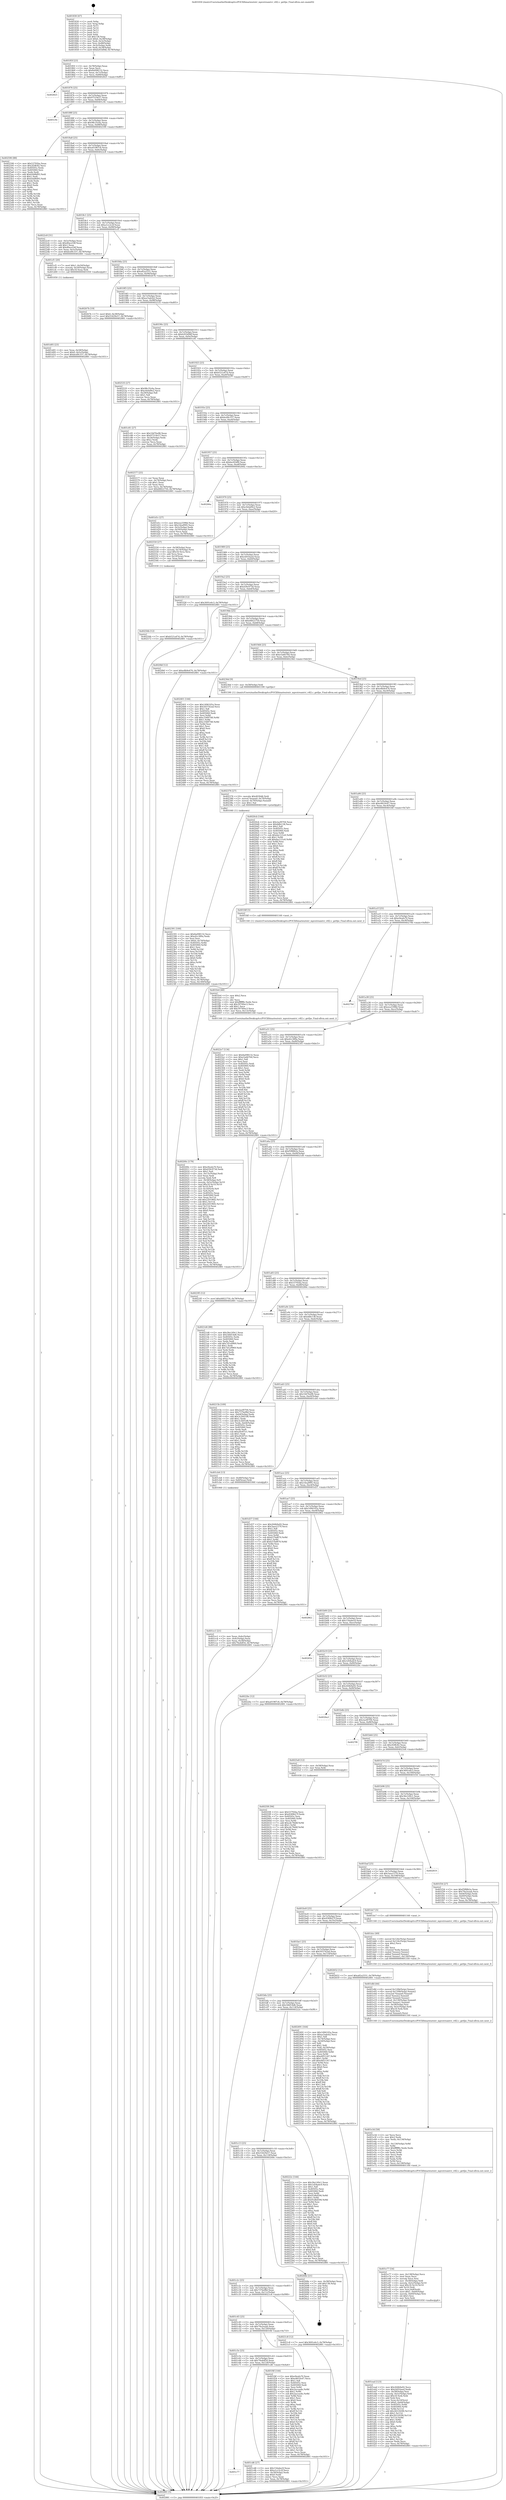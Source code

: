 digraph "0x401830" {
  label = "0x401830 (/mnt/c/Users/mathe/Desktop/tcc/POCII/binaries/extr_mpvstreamtvi_v4l2.c_getfps_Final-ollvm.out::main(0))"
  labelloc = "t"
  node[shape=record]

  Entry [label="",width=0.3,height=0.3,shape=circle,fillcolor=black,style=filled]
  "0x40185f" [label="{
     0x40185f [23]\l
     | [instrs]\l
     &nbsp;&nbsp;0x40185f \<+3\>: mov -0x78(%rbp),%eax\l
     &nbsp;&nbsp;0x401862 \<+2\>: mov %eax,%ecx\l
     &nbsp;&nbsp;0x401864 \<+6\>: sub $0x8a098132,%ecx\l
     &nbsp;&nbsp;0x40186a \<+3\>: mov %eax,-0x7c(%rbp)\l
     &nbsp;&nbsp;0x40186d \<+3\>: mov %ecx,-0x80(%rbp)\l
     &nbsp;&nbsp;0x401870 \<+6\>: je 0000000000402825 \<main+0xff5\>\l
  }"]
  "0x402825" [label="{
     0x402825\l
  }", style=dashed]
  "0x401876" [label="{
     0x401876 [25]\l
     | [instrs]\l
     &nbsp;&nbsp;0x401876 \<+5\>: jmp 000000000040187b \<main+0x4b\>\l
     &nbsp;&nbsp;0x40187b \<+3\>: mov -0x7c(%rbp),%eax\l
     &nbsp;&nbsp;0x40187e \<+5\>: sub $0x97519e57,%eax\l
     &nbsp;&nbsp;0x401883 \<+6\>: mov %eax,-0x84(%rbp)\l
     &nbsp;&nbsp;0x401889 \<+6\>: je 0000000000401c9c \<main+0x46c\>\l
  }"]
  Exit [label="",width=0.3,height=0.3,shape=circle,fillcolor=black,style=filled,peripheries=2]
  "0x401c9c" [label="{
     0x401c9c\l
  }", style=dashed]
  "0x40188f" [label="{
     0x40188f [25]\l
     | [instrs]\l
     &nbsp;&nbsp;0x40188f \<+5\>: jmp 0000000000401894 \<main+0x64\>\l
     &nbsp;&nbsp;0x401894 \<+3\>: mov -0x7c(%rbp),%eax\l
     &nbsp;&nbsp;0x401897 \<+5\>: sub $0x98c35c6a,%eax\l
     &nbsp;&nbsp;0x40189c \<+6\>: mov %eax,-0x88(%rbp)\l
     &nbsp;&nbsp;0x4018a2 \<+6\>: je 0000000000402590 \<main+0xd60\>\l
  }"]
  "0x4025f4" [label="{
     0x4025f4 [94]\l
     | [instrs]\l
     &nbsp;&nbsp;0x4025f4 \<+5\>: mov $0x53792ba,%ecx\l
     &nbsp;&nbsp;0x4025f9 \<+5\>: mov $0x4589b27f,%edx\l
     &nbsp;&nbsp;0x4025fe \<+7\>: mov 0x40505c,%esi\l
     &nbsp;&nbsp;0x402605 \<+8\>: mov 0x405060,%r8d\l
     &nbsp;&nbsp;0x40260d \<+3\>: mov %esi,%r9d\l
     &nbsp;&nbsp;0x402610 \<+7\>: add $0xcdc78d4f,%r9d\l
     &nbsp;&nbsp;0x402617 \<+4\>: sub $0x1,%r9d\l
     &nbsp;&nbsp;0x40261b \<+7\>: sub $0xcdc78d4f,%r9d\l
     &nbsp;&nbsp;0x402622 \<+4\>: imul %r9d,%esi\l
     &nbsp;&nbsp;0x402626 \<+3\>: and $0x1,%esi\l
     &nbsp;&nbsp;0x402629 \<+3\>: cmp $0x0,%esi\l
     &nbsp;&nbsp;0x40262c \<+4\>: sete %r10b\l
     &nbsp;&nbsp;0x402630 \<+4\>: cmp $0xa,%r8d\l
     &nbsp;&nbsp;0x402634 \<+4\>: setl %r11b\l
     &nbsp;&nbsp;0x402638 \<+3\>: mov %r10b,%bl\l
     &nbsp;&nbsp;0x40263b \<+3\>: and %r11b,%bl\l
     &nbsp;&nbsp;0x40263e \<+3\>: xor %r11b,%r10b\l
     &nbsp;&nbsp;0x402641 \<+3\>: or %r10b,%bl\l
     &nbsp;&nbsp;0x402644 \<+3\>: test $0x1,%bl\l
     &nbsp;&nbsp;0x402647 \<+3\>: cmovne %edx,%ecx\l
     &nbsp;&nbsp;0x40264a \<+3\>: mov %ecx,-0x78(%rbp)\l
     &nbsp;&nbsp;0x40264d \<+5\>: jmp 0000000000402881 \<main+0x1051\>\l
  }"]
  "0x402590" [label="{
     0x402590 [88]\l
     | [instrs]\l
     &nbsp;&nbsp;0x402590 \<+5\>: mov $0x53792ba,%eax\l
     &nbsp;&nbsp;0x402595 \<+5\>: mov $0x2f2ffc82,%ecx\l
     &nbsp;&nbsp;0x40259a \<+7\>: mov 0x40505c,%edx\l
     &nbsp;&nbsp;0x4025a1 \<+7\>: mov 0x405060,%esi\l
     &nbsp;&nbsp;0x4025a8 \<+2\>: mov %edx,%edi\l
     &nbsp;&nbsp;0x4025aa \<+6\>: add $0xfc6d8d93,%edi\l
     &nbsp;&nbsp;0x4025b0 \<+3\>: sub $0x1,%edi\l
     &nbsp;&nbsp;0x4025b3 \<+6\>: sub $0xfc6d8d93,%edi\l
     &nbsp;&nbsp;0x4025b9 \<+3\>: imul %edi,%edx\l
     &nbsp;&nbsp;0x4025bc \<+3\>: and $0x1,%edx\l
     &nbsp;&nbsp;0x4025bf \<+3\>: cmp $0x0,%edx\l
     &nbsp;&nbsp;0x4025c2 \<+4\>: sete %r8b\l
     &nbsp;&nbsp;0x4025c6 \<+3\>: cmp $0xa,%esi\l
     &nbsp;&nbsp;0x4025c9 \<+4\>: setl %r9b\l
     &nbsp;&nbsp;0x4025cd \<+3\>: mov %r8b,%r10b\l
     &nbsp;&nbsp;0x4025d0 \<+3\>: and %r9b,%r10b\l
     &nbsp;&nbsp;0x4025d3 \<+3\>: xor %r9b,%r8b\l
     &nbsp;&nbsp;0x4025d6 \<+3\>: or %r8b,%r10b\l
     &nbsp;&nbsp;0x4025d9 \<+4\>: test $0x1,%r10b\l
     &nbsp;&nbsp;0x4025dd \<+3\>: cmovne %ecx,%eax\l
     &nbsp;&nbsp;0x4025e0 \<+3\>: mov %eax,-0x78(%rbp)\l
     &nbsp;&nbsp;0x4025e3 \<+5\>: jmp 0000000000402881 \<main+0x1051\>\l
  }"]
  "0x4018a8" [label="{
     0x4018a8 [25]\l
     | [instrs]\l
     &nbsp;&nbsp;0x4018a8 \<+5\>: jmp 00000000004018ad \<main+0x7d\>\l
     &nbsp;&nbsp;0x4018ad \<+3\>: mov -0x7c(%rbp),%eax\l
     &nbsp;&nbsp;0x4018b0 \<+5\>: sub $0xa01987c8,%eax\l
     &nbsp;&nbsp;0x4018b5 \<+6\>: mov %eax,-0x8c(%rbp)\l
     &nbsp;&nbsp;0x4018bb \<+6\>: je 00000000004022c8 \<main+0xa98\>\l
  }"]
  "0x40256b" [label="{
     0x40256b [12]\l
     | [instrs]\l
     &nbsp;&nbsp;0x40256b \<+7\>: movl $0xb521a47d,-0x78(%rbp)\l
     &nbsp;&nbsp;0x402572 \<+5\>: jmp 0000000000402881 \<main+0x1051\>\l
  }"]
  "0x4022c8" [label="{
     0x4022c8 [31]\l
     | [instrs]\l
     &nbsp;&nbsp;0x4022c8 \<+3\>: mov -0x5c(%rbp),%eax\l
     &nbsp;&nbsp;0x4022cb \<+5\>: sub $0xd0ace54f,%eax\l
     &nbsp;&nbsp;0x4022d0 \<+3\>: add $0x1,%eax\l
     &nbsp;&nbsp;0x4022d3 \<+5\>: add $0xd0ace54f,%eax\l
     &nbsp;&nbsp;0x4022d8 \<+3\>: mov %eax,-0x5c(%rbp)\l
     &nbsp;&nbsp;0x4022db \<+7\>: movl $0xbcd9c337,-0x78(%rbp)\l
     &nbsp;&nbsp;0x4022e2 \<+5\>: jmp 0000000000402881 \<main+0x1051\>\l
  }"]
  "0x4018c1" [label="{
     0x4018c1 [25]\l
     | [instrs]\l
     &nbsp;&nbsp;0x4018c1 \<+5\>: jmp 00000000004018c6 \<main+0x96\>\l
     &nbsp;&nbsp;0x4018c6 \<+3\>: mov -0x7c(%rbp),%eax\l
     &nbsp;&nbsp;0x4018c9 \<+5\>: sub $0xa1cc2c2f,%eax\l
     &nbsp;&nbsp;0x4018ce \<+6\>: mov %eax,-0x90(%rbp)\l
     &nbsp;&nbsp;0x4018d4 \<+6\>: je 0000000000401cf1 \<main+0x4c1\>\l
  }"]
  "0x402391" [label="{
     0x402391 [100]\l
     | [instrs]\l
     &nbsp;&nbsp;0x402391 \<+5\>: mov $0x8a098132,%ecx\l
     &nbsp;&nbsp;0x402396 \<+5\>: mov $0xefcc389a,%edx\l
     &nbsp;&nbsp;0x40239b \<+2\>: xor %esi,%esi\l
     &nbsp;&nbsp;0x40239d \<+7\>: movl $0x0,-0x74(%rbp)\l
     &nbsp;&nbsp;0x4023a4 \<+8\>: mov 0x40505c,%r8d\l
     &nbsp;&nbsp;0x4023ac \<+8\>: mov 0x405060,%r9d\l
     &nbsp;&nbsp;0x4023b4 \<+3\>: sub $0x1,%esi\l
     &nbsp;&nbsp;0x4023b7 \<+3\>: mov %r8d,%r10d\l
     &nbsp;&nbsp;0x4023ba \<+3\>: add %esi,%r10d\l
     &nbsp;&nbsp;0x4023bd \<+4\>: imul %r10d,%r8d\l
     &nbsp;&nbsp;0x4023c1 \<+4\>: and $0x1,%r8d\l
     &nbsp;&nbsp;0x4023c5 \<+4\>: cmp $0x0,%r8d\l
     &nbsp;&nbsp;0x4023c9 \<+4\>: sete %r11b\l
     &nbsp;&nbsp;0x4023cd \<+4\>: cmp $0xa,%r9d\l
     &nbsp;&nbsp;0x4023d1 \<+3\>: setl %bl\l
     &nbsp;&nbsp;0x4023d4 \<+3\>: mov %r11b,%r14b\l
     &nbsp;&nbsp;0x4023d7 \<+3\>: and %bl,%r14b\l
     &nbsp;&nbsp;0x4023da \<+3\>: xor %bl,%r11b\l
     &nbsp;&nbsp;0x4023dd \<+3\>: or %r11b,%r14b\l
     &nbsp;&nbsp;0x4023e0 \<+4\>: test $0x1,%r14b\l
     &nbsp;&nbsp;0x4023e4 \<+3\>: cmovne %edx,%ecx\l
     &nbsp;&nbsp;0x4023e7 \<+3\>: mov %ecx,-0x78(%rbp)\l
     &nbsp;&nbsp;0x4023ea \<+6\>: mov %eax,-0x140(%rbp)\l
     &nbsp;&nbsp;0x4023f0 \<+5\>: jmp 0000000000402881 \<main+0x1051\>\l
  }"]
  "0x401cf1" [label="{
     0x401cf1 [20]\l
     | [instrs]\l
     &nbsp;&nbsp;0x401cf1 \<+7\>: movl $0x1,-0x50(%rbp)\l
     &nbsp;&nbsp;0x401cf8 \<+4\>: movslq -0x50(%rbp),%rax\l
     &nbsp;&nbsp;0x401cfc \<+4\>: imul $0x18,%rax,%rdi\l
     &nbsp;&nbsp;0x401d00 \<+5\>: call 0000000000401050 \<malloc@plt\>\l
     | [calls]\l
     &nbsp;&nbsp;0x401050 \{1\} (unknown)\l
  }"]
  "0x4018da" [label="{
     0x4018da [25]\l
     | [instrs]\l
     &nbsp;&nbsp;0x4018da \<+5\>: jmp 00000000004018df \<main+0xaf\>\l
     &nbsp;&nbsp;0x4018df \<+3\>: mov -0x7c(%rbp),%eax\l
     &nbsp;&nbsp;0x4018e2 \<+5\>: sub $0xa82a2551,%eax\l
     &nbsp;&nbsp;0x4018e7 \<+6\>: mov %eax,-0x94(%rbp)\l
     &nbsp;&nbsp;0x4018ed \<+6\>: je 000000000040267b \<main+0xe4b\>\l
  }"]
  "0x402376" [label="{
     0x402376 [27]\l
     | [instrs]\l
     &nbsp;&nbsp;0x402376 \<+10\>: movabs $0x4030d6,%rdi\l
     &nbsp;&nbsp;0x402380 \<+5\>: movsd %xmm0,-0x70(%rbp)\l
     &nbsp;&nbsp;0x402385 \<+5\>: movsd -0x70(%rbp),%xmm0\l
     &nbsp;&nbsp;0x40238a \<+2\>: mov $0x1,%al\l
     &nbsp;&nbsp;0x40238c \<+5\>: call 0000000000401040 \<printf@plt\>\l
     | [calls]\l
     &nbsp;&nbsp;0x401040 \{1\} (unknown)\l
  }"]
  "0x40267b" [label="{
     0x40267b [19]\l
     | [instrs]\l
     &nbsp;&nbsp;0x40267b \<+7\>: movl $0x0,-0x38(%rbp)\l
     &nbsp;&nbsp;0x402682 \<+7\>: movl $0x55429e57,-0x78(%rbp)\l
     &nbsp;&nbsp;0x402689 \<+5\>: jmp 0000000000402881 \<main+0x1051\>\l
  }"]
  "0x4018f3" [label="{
     0x4018f3 [25]\l
     | [instrs]\l
     &nbsp;&nbsp;0x4018f3 \<+5\>: jmp 00000000004018f8 \<main+0xc8\>\l
     &nbsp;&nbsp;0x4018f8 \<+3\>: mov -0x7c(%rbp),%eax\l
     &nbsp;&nbsp;0x4018fb \<+5\>: sub $0xac5adcb2,%eax\l
     &nbsp;&nbsp;0x401900 \<+6\>: mov %eax,-0x98(%rbp)\l
     &nbsp;&nbsp;0x401906 \<+6\>: je 0000000000402535 \<main+0xd05\>\l
  }"]
  "0x40200c" [label="{
     0x40200c [179]\l
     | [instrs]\l
     &nbsp;&nbsp;0x40200c \<+5\>: mov $0xe9eafa70,%ecx\l
     &nbsp;&nbsp;0x402011 \<+5\>: mov $0xd39c973d,%edx\l
     &nbsp;&nbsp;0x402016 \<+3\>: mov $0x1,%sil\l
     &nbsp;&nbsp;0x402019 \<+6\>: mov -0x13c(%rbp),%edi\l
     &nbsp;&nbsp;0x40201f \<+3\>: imul %eax,%edi\l
     &nbsp;&nbsp;0x402022 \<+3\>: movslq %edi,%r8\l
     &nbsp;&nbsp;0x402025 \<+4\>: mov -0x58(%rbp),%r9\l
     &nbsp;&nbsp;0x402029 \<+4\>: movslq -0x5c(%rbp),%r10\l
     &nbsp;&nbsp;0x40202d \<+4\>: imul $0x18,%r10,%r10\l
     &nbsp;&nbsp;0x402031 \<+3\>: add %r10,%r9\l
     &nbsp;&nbsp;0x402034 \<+4\>: mov 0x10(%r9),%r9\l
     &nbsp;&nbsp;0x402038 \<+3\>: mov %r8,(%r9)\l
     &nbsp;&nbsp;0x40203b \<+7\>: mov 0x40505c,%eax\l
     &nbsp;&nbsp;0x402042 \<+7\>: mov 0x405060,%edi\l
     &nbsp;&nbsp;0x402049 \<+3\>: mov %eax,%r11d\l
     &nbsp;&nbsp;0x40204c \<+7\>: add $0x220196f2,%r11d\l
     &nbsp;&nbsp;0x402053 \<+4\>: sub $0x1,%r11d\l
     &nbsp;&nbsp;0x402057 \<+7\>: sub $0x220196f2,%r11d\l
     &nbsp;&nbsp;0x40205e \<+4\>: imul %r11d,%eax\l
     &nbsp;&nbsp;0x402062 \<+3\>: and $0x1,%eax\l
     &nbsp;&nbsp;0x402065 \<+3\>: cmp $0x0,%eax\l
     &nbsp;&nbsp;0x402068 \<+3\>: sete %bl\l
     &nbsp;&nbsp;0x40206b \<+3\>: cmp $0xa,%edi\l
     &nbsp;&nbsp;0x40206e \<+4\>: setl %r14b\l
     &nbsp;&nbsp;0x402072 \<+3\>: mov %bl,%r15b\l
     &nbsp;&nbsp;0x402075 \<+4\>: xor $0xff,%r15b\l
     &nbsp;&nbsp;0x402079 \<+3\>: mov %r14b,%r12b\l
     &nbsp;&nbsp;0x40207c \<+4\>: xor $0xff,%r12b\l
     &nbsp;&nbsp;0x402080 \<+4\>: xor $0x0,%sil\l
     &nbsp;&nbsp;0x402084 \<+3\>: mov %r15b,%r13b\l
     &nbsp;&nbsp;0x402087 \<+4\>: and $0x0,%r13b\l
     &nbsp;&nbsp;0x40208b \<+3\>: and %sil,%bl\l
     &nbsp;&nbsp;0x40208e \<+3\>: mov %r12b,%al\l
     &nbsp;&nbsp;0x402091 \<+2\>: and $0x0,%al\l
     &nbsp;&nbsp;0x402093 \<+3\>: and %sil,%r14b\l
     &nbsp;&nbsp;0x402096 \<+3\>: or %bl,%r13b\l
     &nbsp;&nbsp;0x402099 \<+3\>: or %r14b,%al\l
     &nbsp;&nbsp;0x40209c \<+3\>: xor %al,%r13b\l
     &nbsp;&nbsp;0x40209f \<+3\>: or %r12b,%r15b\l
     &nbsp;&nbsp;0x4020a2 \<+4\>: xor $0xff,%r15b\l
     &nbsp;&nbsp;0x4020a6 \<+4\>: or $0x0,%sil\l
     &nbsp;&nbsp;0x4020aa \<+3\>: and %sil,%r15b\l
     &nbsp;&nbsp;0x4020ad \<+3\>: or %r15b,%r13b\l
     &nbsp;&nbsp;0x4020b0 \<+4\>: test $0x1,%r13b\l
     &nbsp;&nbsp;0x4020b4 \<+3\>: cmovne %edx,%ecx\l
     &nbsp;&nbsp;0x4020b7 \<+3\>: mov %ecx,-0x78(%rbp)\l
     &nbsp;&nbsp;0x4020ba \<+5\>: jmp 0000000000402881 \<main+0x1051\>\l
  }"]
  "0x402535" [label="{
     0x402535 [27]\l
     | [instrs]\l
     &nbsp;&nbsp;0x402535 \<+5\>: mov $0x98c35c6a,%eax\l
     &nbsp;&nbsp;0x40253a \<+5\>: mov $0xc0ebd9e2,%ecx\l
     &nbsp;&nbsp;0x40253f \<+3\>: mov -0x29(%rbp),%dl\l
     &nbsp;&nbsp;0x402542 \<+3\>: test $0x1,%dl\l
     &nbsp;&nbsp;0x402545 \<+3\>: cmovne %ecx,%eax\l
     &nbsp;&nbsp;0x402548 \<+3\>: mov %eax,-0x78(%rbp)\l
     &nbsp;&nbsp;0x40254b \<+5\>: jmp 0000000000402881 \<main+0x1051\>\l
  }"]
  "0x40190c" [label="{
     0x40190c [25]\l
     | [instrs]\l
     &nbsp;&nbsp;0x40190c \<+5\>: jmp 0000000000401911 \<main+0xe1\>\l
     &nbsp;&nbsp;0x401911 \<+3\>: mov -0x7c(%rbp),%eax\l
     &nbsp;&nbsp;0x401914 \<+5\>: sub $0xb203d9df,%eax\l
     &nbsp;&nbsp;0x401919 \<+6\>: mov %eax,-0x9c(%rbp)\l
     &nbsp;&nbsp;0x40191f \<+6\>: je 0000000000401c81 \<main+0x451\>\l
  }"]
  "0x401fe4" [label="{
     0x401fe4 [40]\l
     | [instrs]\l
     &nbsp;&nbsp;0x401fe4 \<+5\>: mov $0x2,%ecx\l
     &nbsp;&nbsp;0x401fe9 \<+1\>: cltd\l
     &nbsp;&nbsp;0x401fea \<+2\>: idiv %ecx\l
     &nbsp;&nbsp;0x401fec \<+6\>: imul $0xfffffffe,%edx,%ecx\l
     &nbsp;&nbsp;0x401ff2 \<+6\>: sub $0x39749ec3,%ecx\l
     &nbsp;&nbsp;0x401ff8 \<+3\>: add $0x1,%ecx\l
     &nbsp;&nbsp;0x401ffb \<+6\>: add $0x39749ec3,%ecx\l
     &nbsp;&nbsp;0x402001 \<+6\>: mov %ecx,-0x13c(%rbp)\l
     &nbsp;&nbsp;0x402007 \<+5\>: call 0000000000401160 \<next_i\>\l
     | [calls]\l
     &nbsp;&nbsp;0x401160 \{1\} (/mnt/c/Users/mathe/Desktop/tcc/POCII/binaries/extr_mpvstreamtvi_v4l2.c_getfps_Final-ollvm.out::next_i)\l
  }"]
  "0x401c81" [label="{
     0x401c81 [27]\l
     | [instrs]\l
     &nbsp;&nbsp;0x401c81 \<+5\>: mov $0x10d76a98,%eax\l
     &nbsp;&nbsp;0x401c86 \<+5\>: mov $0x97519e57,%ecx\l
     &nbsp;&nbsp;0x401c8b \<+3\>: mov -0x34(%rbp),%edx\l
     &nbsp;&nbsp;0x401c8e \<+3\>: cmp $0x2,%edx\l
     &nbsp;&nbsp;0x401c91 \<+3\>: cmovne %ecx,%eax\l
     &nbsp;&nbsp;0x401c94 \<+3\>: mov %eax,-0x78(%rbp)\l
     &nbsp;&nbsp;0x401c97 \<+5\>: jmp 0000000000402881 \<main+0x1051\>\l
  }"]
  "0x401925" [label="{
     0x401925 [25]\l
     | [instrs]\l
     &nbsp;&nbsp;0x401925 \<+5\>: jmp 000000000040192a \<main+0xfa\>\l
     &nbsp;&nbsp;0x40192a \<+3\>: mov -0x7c(%rbp),%eax\l
     &nbsp;&nbsp;0x40192d \<+5\>: sub $0xb521a47d,%eax\l
     &nbsp;&nbsp;0x401932 \<+6\>: mov %eax,-0xa0(%rbp)\l
     &nbsp;&nbsp;0x401938 \<+6\>: je 0000000000402577 \<main+0xd47\>\l
  }"]
  "0x402881" [label="{
     0x402881 [5]\l
     | [instrs]\l
     &nbsp;&nbsp;0x402881 \<+5\>: jmp 000000000040185f \<main+0x2f\>\l
  }"]
  "0x401830" [label="{
     0x401830 [47]\l
     | [instrs]\l
     &nbsp;&nbsp;0x401830 \<+1\>: push %rbp\l
     &nbsp;&nbsp;0x401831 \<+3\>: mov %rsp,%rbp\l
     &nbsp;&nbsp;0x401834 \<+2\>: push %r15\l
     &nbsp;&nbsp;0x401836 \<+2\>: push %r14\l
     &nbsp;&nbsp;0x401838 \<+2\>: push %r13\l
     &nbsp;&nbsp;0x40183a \<+2\>: push %r12\l
     &nbsp;&nbsp;0x40183c \<+1\>: push %rbx\l
     &nbsp;&nbsp;0x40183d \<+7\>: sub $0x138,%rsp\l
     &nbsp;&nbsp;0x401844 \<+7\>: movl $0x0,-0x38(%rbp)\l
     &nbsp;&nbsp;0x40184b \<+3\>: mov %edi,-0x3c(%rbp)\l
     &nbsp;&nbsp;0x40184e \<+4\>: mov %rsi,-0x48(%rbp)\l
     &nbsp;&nbsp;0x401852 \<+3\>: mov -0x3c(%rbp),%edi\l
     &nbsp;&nbsp;0x401855 \<+3\>: mov %edi,-0x34(%rbp)\l
     &nbsp;&nbsp;0x401858 \<+7\>: movl $0xb203d9df,-0x78(%rbp)\l
  }"]
  "0x401ead" [label="{
     0x401ead [123]\l
     | [instrs]\l
     &nbsp;&nbsp;0x401ead \<+5\>: mov $0x264b9a92,%ecx\l
     &nbsp;&nbsp;0x401eb2 \<+5\>: mov $0xcb916aed,%edx\l
     &nbsp;&nbsp;0x401eb7 \<+4\>: mov -0x58(%rbp),%rsi\l
     &nbsp;&nbsp;0x401ebb \<+4\>: movslq -0x5c(%rbp),%rdi\l
     &nbsp;&nbsp;0x401ebf \<+4\>: imul $0x18,%rdi,%rdi\l
     &nbsp;&nbsp;0x401ec3 \<+3\>: add %rdi,%rsi\l
     &nbsp;&nbsp;0x401ec6 \<+4\>: mov %rax,0x10(%rsi)\l
     &nbsp;&nbsp;0x401eca \<+7\>: movl $0x0,-0x64(%rbp)\l
     &nbsp;&nbsp;0x401ed1 \<+8\>: mov 0x40505c,%r8d\l
     &nbsp;&nbsp;0x401ed9 \<+8\>: mov 0x405060,%r9d\l
     &nbsp;&nbsp;0x401ee1 \<+3\>: mov %r8d,%r11d\l
     &nbsp;&nbsp;0x401ee4 \<+7\>: add $0x2b518290,%r11d\l
     &nbsp;&nbsp;0x401eeb \<+4\>: sub $0x1,%r11d\l
     &nbsp;&nbsp;0x401eef \<+7\>: sub $0x2b518290,%r11d\l
     &nbsp;&nbsp;0x401ef6 \<+4\>: imul %r11d,%r8d\l
     &nbsp;&nbsp;0x401efa \<+4\>: and $0x1,%r8d\l
     &nbsp;&nbsp;0x401efe \<+4\>: cmp $0x0,%r8d\l
     &nbsp;&nbsp;0x401f02 \<+3\>: sete %bl\l
     &nbsp;&nbsp;0x401f05 \<+4\>: cmp $0xa,%r9d\l
     &nbsp;&nbsp;0x401f09 \<+4\>: setl %r14b\l
     &nbsp;&nbsp;0x401f0d \<+3\>: mov %bl,%r15b\l
     &nbsp;&nbsp;0x401f10 \<+3\>: and %r14b,%r15b\l
     &nbsp;&nbsp;0x401f13 \<+3\>: xor %r14b,%bl\l
     &nbsp;&nbsp;0x401f16 \<+3\>: or %bl,%r15b\l
     &nbsp;&nbsp;0x401f19 \<+4\>: test $0x1,%r15b\l
     &nbsp;&nbsp;0x401f1d \<+3\>: cmovne %edx,%ecx\l
     &nbsp;&nbsp;0x401f20 \<+3\>: mov %ecx,-0x78(%rbp)\l
     &nbsp;&nbsp;0x401f23 \<+5\>: jmp 0000000000402881 \<main+0x1051\>\l
  }"]
  "0x402577" [label="{
     0x402577 [25]\l
     | [instrs]\l
     &nbsp;&nbsp;0x402577 \<+2\>: xor %eax,%eax\l
     &nbsp;&nbsp;0x402579 \<+3\>: mov -0x74(%rbp),%ecx\l
     &nbsp;&nbsp;0x40257c \<+3\>: sub $0x1,%eax\l
     &nbsp;&nbsp;0x40257f \<+2\>: sub %eax,%ecx\l
     &nbsp;&nbsp;0x402581 \<+3\>: mov %ecx,-0x74(%rbp)\l
     &nbsp;&nbsp;0x402584 \<+7\>: movl $0xd4822750,-0x78(%rbp)\l
     &nbsp;&nbsp;0x40258b \<+5\>: jmp 0000000000402881 \<main+0x1051\>\l
  }"]
  "0x40193e" [label="{
     0x40193e [25]\l
     | [instrs]\l
     &nbsp;&nbsp;0x40193e \<+5\>: jmp 0000000000401943 \<main+0x113\>\l
     &nbsp;&nbsp;0x401943 \<+3\>: mov -0x7c(%rbp),%eax\l
     &nbsp;&nbsp;0x401946 \<+5\>: sub $0xbcd9c337,%eax\l
     &nbsp;&nbsp;0x40194b \<+6\>: mov %eax,-0xa4(%rbp)\l
     &nbsp;&nbsp;0x401951 \<+6\>: je 0000000000401d1c \<main+0x4ec\>\l
  }"]
  "0x401e77" [label="{
     0x401e77 [54]\l
     | [instrs]\l
     &nbsp;&nbsp;0x401e77 \<+6\>: mov -0x138(%rbp),%ecx\l
     &nbsp;&nbsp;0x401e7d \<+3\>: imul %eax,%ecx\l
     &nbsp;&nbsp;0x401e80 \<+3\>: movslq %ecx,%rsi\l
     &nbsp;&nbsp;0x401e83 \<+4\>: mov -0x58(%rbp),%rdi\l
     &nbsp;&nbsp;0x401e87 \<+4\>: movslq -0x5c(%rbp),%r10\l
     &nbsp;&nbsp;0x401e8b \<+4\>: imul $0x18,%r10,%r10\l
     &nbsp;&nbsp;0x401e8f \<+3\>: add %r10,%rdi\l
     &nbsp;&nbsp;0x401e92 \<+4\>: mov %rsi,0x8(%rdi)\l
     &nbsp;&nbsp;0x401e96 \<+7\>: movl $0x1,-0x60(%rbp)\l
     &nbsp;&nbsp;0x401e9d \<+4\>: movslq -0x60(%rbp),%rsi\l
     &nbsp;&nbsp;0x401ea1 \<+4\>: shl $0x3,%rsi\l
     &nbsp;&nbsp;0x401ea5 \<+3\>: mov %rsi,%rdi\l
     &nbsp;&nbsp;0x401ea8 \<+5\>: call 0000000000401050 \<malloc@plt\>\l
     | [calls]\l
     &nbsp;&nbsp;0x401050 \{1\} (unknown)\l
  }"]
  "0x401d1c" [label="{
     0x401d1c [27]\l
     | [instrs]\l
     &nbsp;&nbsp;0x401d1c \<+5\>: mov $0xeea3398d,%eax\l
     &nbsp;&nbsp;0x401d21 \<+5\>: mov $0x10eaf995,%ecx\l
     &nbsp;&nbsp;0x401d26 \<+3\>: mov -0x5c(%rbp),%edx\l
     &nbsp;&nbsp;0x401d29 \<+3\>: cmp -0x50(%rbp),%edx\l
     &nbsp;&nbsp;0x401d2c \<+3\>: cmovl %ecx,%eax\l
     &nbsp;&nbsp;0x401d2f \<+3\>: mov %eax,-0x78(%rbp)\l
     &nbsp;&nbsp;0x401d32 \<+5\>: jmp 0000000000402881 \<main+0x1051\>\l
  }"]
  "0x401957" [label="{
     0x401957 [25]\l
     | [instrs]\l
     &nbsp;&nbsp;0x401957 \<+5\>: jmp 000000000040195c \<main+0x12c\>\l
     &nbsp;&nbsp;0x40195c \<+3\>: mov -0x7c(%rbp),%eax\l
     &nbsp;&nbsp;0x40195f \<+5\>: sub $0xbec83df4,%eax\l
     &nbsp;&nbsp;0x401964 \<+6\>: mov %eax,-0xa8(%rbp)\l
     &nbsp;&nbsp;0x40196a \<+6\>: je 000000000040266a \<main+0xe3a\>\l
  }"]
  "0x401e3d" [label="{
     0x401e3d [58]\l
     | [instrs]\l
     &nbsp;&nbsp;0x401e3d \<+2\>: xor %ecx,%ecx\l
     &nbsp;&nbsp;0x401e3f \<+5\>: mov $0x2,%edx\l
     &nbsp;&nbsp;0x401e44 \<+6\>: mov %edx,-0x134(%rbp)\l
     &nbsp;&nbsp;0x401e4a \<+1\>: cltd\l
     &nbsp;&nbsp;0x401e4b \<+7\>: mov -0x134(%rbp),%r8d\l
     &nbsp;&nbsp;0x401e52 \<+3\>: idiv %r8d\l
     &nbsp;&nbsp;0x401e55 \<+6\>: imul $0xfffffffe,%edx,%edx\l
     &nbsp;&nbsp;0x401e5b \<+3\>: mov %ecx,%r9d\l
     &nbsp;&nbsp;0x401e5e \<+3\>: sub %edx,%r9d\l
     &nbsp;&nbsp;0x401e61 \<+2\>: mov %ecx,%edx\l
     &nbsp;&nbsp;0x401e63 \<+3\>: sub $0x1,%edx\l
     &nbsp;&nbsp;0x401e66 \<+3\>: add %edx,%r9d\l
     &nbsp;&nbsp;0x401e69 \<+3\>: sub %r9d,%ecx\l
     &nbsp;&nbsp;0x401e6c \<+6\>: mov %ecx,-0x138(%rbp)\l
     &nbsp;&nbsp;0x401e72 \<+5\>: call 0000000000401160 \<next_i\>\l
     | [calls]\l
     &nbsp;&nbsp;0x401160 \{1\} (/mnt/c/Users/mathe/Desktop/tcc/POCII/binaries/extr_mpvstreamtvi_v4l2.c_getfps_Final-ollvm.out::next_i)\l
  }"]
  "0x40266a" [label="{
     0x40266a\l
  }", style=dashed]
  "0x401970" [label="{
     0x401970 [25]\l
     | [instrs]\l
     &nbsp;&nbsp;0x401970 \<+5\>: jmp 0000000000401975 \<main+0x145\>\l
     &nbsp;&nbsp;0x401975 \<+3\>: mov -0x7c(%rbp),%eax\l
     &nbsp;&nbsp;0x401978 \<+5\>: sub $0xc0ebd9e2,%eax\l
     &nbsp;&nbsp;0x40197d \<+6\>: mov %eax,-0xac(%rbp)\l
     &nbsp;&nbsp;0x401983 \<+6\>: je 0000000000402550 \<main+0xd20\>\l
  }"]
  "0x401dfd" [label="{
     0x401dfd [64]\l
     | [instrs]\l
     &nbsp;&nbsp;0x401dfd \<+8\>: movsd 0x120b(%rip),%xmm1\l
     &nbsp;&nbsp;0x401e05 \<+8\>: movsd 0x120b(%rip),%xmm2\l
     &nbsp;&nbsp;0x401e0d \<+4\>: cvtss2sd %xmm0,%xmm0\l
     &nbsp;&nbsp;0x401e11 \<+4\>: divsd %xmm2,%xmm0\l
     &nbsp;&nbsp;0x401e15 \<+4\>: addsd %xmm0,%xmm1\l
     &nbsp;&nbsp;0x401e19 \<+8\>: movsd -0x130(%rbp),%xmm0\l
     &nbsp;&nbsp;0x401e21 \<+4\>: mulsd %xmm1,%xmm0\l
     &nbsp;&nbsp;0x401e25 \<+4\>: mov -0x58(%rbp),%rsi\l
     &nbsp;&nbsp;0x401e29 \<+4\>: movslq -0x5c(%rbp),%rdi\l
     &nbsp;&nbsp;0x401e2d \<+4\>: imul $0x18,%rdi,%rdi\l
     &nbsp;&nbsp;0x401e31 \<+3\>: add %rdi,%rsi\l
     &nbsp;&nbsp;0x401e34 \<+4\>: movsd %xmm0,(%rsi)\l
     &nbsp;&nbsp;0x401e38 \<+5\>: call 0000000000401160 \<next_i\>\l
     | [calls]\l
     &nbsp;&nbsp;0x401160 \{1\} (/mnt/c/Users/mathe/Desktop/tcc/POCII/binaries/extr_mpvstreamtvi_v4l2.c_getfps_Final-ollvm.out::next_i)\l
  }"]
  "0x402550" [label="{
     0x402550 [27]\l
     | [instrs]\l
     &nbsp;&nbsp;0x402550 \<+4\>: mov -0x58(%rbp),%rax\l
     &nbsp;&nbsp;0x402554 \<+4\>: movslq -0x74(%rbp),%rcx\l
     &nbsp;&nbsp;0x402558 \<+4\>: imul $0x18,%rcx,%rcx\l
     &nbsp;&nbsp;0x40255c \<+3\>: add %rcx,%rax\l
     &nbsp;&nbsp;0x40255f \<+4\>: mov 0x10(%rax),%rax\l
     &nbsp;&nbsp;0x402563 \<+3\>: mov %rax,%rdi\l
     &nbsp;&nbsp;0x402566 \<+5\>: call 0000000000401030 \<free@plt\>\l
     | [calls]\l
     &nbsp;&nbsp;0x401030 \{1\} (unknown)\l
  }"]
  "0x401989" [label="{
     0x401989 [25]\l
     | [instrs]\l
     &nbsp;&nbsp;0x401989 \<+5\>: jmp 000000000040198e \<main+0x15e\>\l
     &nbsp;&nbsp;0x40198e \<+3\>: mov -0x7c(%rbp),%eax\l
     &nbsp;&nbsp;0x401991 \<+5\>: sub $0xcb916aed,%eax\l
     &nbsp;&nbsp;0x401996 \<+6\>: mov %eax,-0xb0(%rbp)\l
     &nbsp;&nbsp;0x40199c \<+6\>: je 0000000000401f28 \<main+0x6f8\>\l
  }"]
  "0x401dcc" [label="{
     0x401dcc [49]\l
     | [instrs]\l
     &nbsp;&nbsp;0x401dcc \<+8\>: movsd 0x124c(%rip),%xmm0\l
     &nbsp;&nbsp;0x401dd4 \<+8\>: movsd 0x124c(%rip),%xmm1\l
     &nbsp;&nbsp;0x401ddc \<+5\>: mov $0x2,%ecx\l
     &nbsp;&nbsp;0x401de1 \<+1\>: cltd\l
     &nbsp;&nbsp;0x401de2 \<+2\>: idiv %ecx\l
     &nbsp;&nbsp;0x401de4 \<+4\>: cvtsi2sd %edx,%xmm2\l
     &nbsp;&nbsp;0x401de8 \<+4\>: mulsd %xmm2,%xmm1\l
     &nbsp;&nbsp;0x401dec \<+4\>: addsd %xmm0,%xmm1\l
     &nbsp;&nbsp;0x401df0 \<+8\>: movsd %xmm1,-0x130(%rbp)\l
     &nbsp;&nbsp;0x401df8 \<+5\>: call 0000000000401350 \<next_f\>\l
     | [calls]\l
     &nbsp;&nbsp;0x401350 \{1\} (/mnt/c/Users/mathe/Desktop/tcc/POCII/binaries/extr_mpvstreamtvi_v4l2.c_getfps_Final-ollvm.out::next_f)\l
  }"]
  "0x401f28" [label="{
     0x401f28 [12]\l
     | [instrs]\l
     &nbsp;&nbsp;0x401f28 \<+7\>: movl $0x3691e6c3,-0x78(%rbp)\l
     &nbsp;&nbsp;0x401f2f \<+5\>: jmp 0000000000402881 \<main+0x1051\>\l
  }"]
  "0x4019a2" [label="{
     0x4019a2 [25]\l
     | [instrs]\l
     &nbsp;&nbsp;0x4019a2 \<+5\>: jmp 00000000004019a7 \<main+0x177\>\l
     &nbsp;&nbsp;0x4019a7 \<+3\>: mov -0x7c(%rbp),%eax\l
     &nbsp;&nbsp;0x4019aa \<+5\>: sub $0xd39c973d,%eax\l
     &nbsp;&nbsp;0x4019af \<+6\>: mov %eax,-0xb4(%rbp)\l
     &nbsp;&nbsp;0x4019b5 \<+6\>: je 00000000004020bf \<main+0x88f\>\l
  }"]
  "0x401d05" [label="{
     0x401d05 [23]\l
     | [instrs]\l
     &nbsp;&nbsp;0x401d05 \<+4\>: mov %rax,-0x58(%rbp)\l
     &nbsp;&nbsp;0x401d09 \<+7\>: movl $0x0,-0x5c(%rbp)\l
     &nbsp;&nbsp;0x401d10 \<+7\>: movl $0xbcd9c337,-0x78(%rbp)\l
     &nbsp;&nbsp;0x401d17 \<+5\>: jmp 0000000000402881 \<main+0x1051\>\l
  }"]
  "0x4020bf" [label="{
     0x4020bf [12]\l
     | [instrs]\l
     &nbsp;&nbsp;0x4020bf \<+7\>: movl $0xe8b9e476,-0x78(%rbp)\l
     &nbsp;&nbsp;0x4020c6 \<+5\>: jmp 0000000000402881 \<main+0x1051\>\l
  }"]
  "0x4019bb" [label="{
     0x4019bb [25]\l
     | [instrs]\l
     &nbsp;&nbsp;0x4019bb \<+5\>: jmp 00000000004019c0 \<main+0x190\>\l
     &nbsp;&nbsp;0x4019c0 \<+3\>: mov -0x7c(%rbp),%eax\l
     &nbsp;&nbsp;0x4019c3 \<+5\>: sub $0xd4822750,%eax\l
     &nbsp;&nbsp;0x4019c8 \<+6\>: mov %eax,-0xb8(%rbp)\l
     &nbsp;&nbsp;0x4019ce \<+6\>: je 0000000000402401 \<main+0xbd1\>\l
  }"]
  "0x401c77" [label="{
     0x401c77\l
  }", style=dashed]
  "0x402401" [label="{
     0x402401 [144]\l
     | [instrs]\l
     &nbsp;&nbsp;0x402401 \<+5\>: mov $0x1496105a,%eax\l
     &nbsp;&nbsp;0x402406 \<+5\>: mov $0x503742ad,%ecx\l
     &nbsp;&nbsp;0x40240b \<+2\>: mov $0x1,%dl\l
     &nbsp;&nbsp;0x40240d \<+7\>: mov 0x40505c,%esi\l
     &nbsp;&nbsp;0x402414 \<+7\>: mov 0x405060,%edi\l
     &nbsp;&nbsp;0x40241b \<+3\>: mov %esi,%r8d\l
     &nbsp;&nbsp;0x40241e \<+7\>: add $0xc19d9748,%r8d\l
     &nbsp;&nbsp;0x402425 \<+4\>: sub $0x1,%r8d\l
     &nbsp;&nbsp;0x402429 \<+7\>: sub $0xc19d9748,%r8d\l
     &nbsp;&nbsp;0x402430 \<+4\>: imul %r8d,%esi\l
     &nbsp;&nbsp;0x402434 \<+3\>: and $0x1,%esi\l
     &nbsp;&nbsp;0x402437 \<+3\>: cmp $0x0,%esi\l
     &nbsp;&nbsp;0x40243a \<+4\>: sete %r9b\l
     &nbsp;&nbsp;0x40243e \<+3\>: cmp $0xa,%edi\l
     &nbsp;&nbsp;0x402441 \<+4\>: setl %r10b\l
     &nbsp;&nbsp;0x402445 \<+3\>: mov %r9b,%r11b\l
     &nbsp;&nbsp;0x402448 \<+4\>: xor $0xff,%r11b\l
     &nbsp;&nbsp;0x40244c \<+3\>: mov %r10b,%bl\l
     &nbsp;&nbsp;0x40244f \<+3\>: xor $0xff,%bl\l
     &nbsp;&nbsp;0x402452 \<+3\>: xor $0x1,%dl\l
     &nbsp;&nbsp;0x402455 \<+3\>: mov %r11b,%r14b\l
     &nbsp;&nbsp;0x402458 \<+4\>: and $0xff,%r14b\l
     &nbsp;&nbsp;0x40245c \<+3\>: and %dl,%r9b\l
     &nbsp;&nbsp;0x40245f \<+3\>: mov %bl,%r15b\l
     &nbsp;&nbsp;0x402462 \<+4\>: and $0xff,%r15b\l
     &nbsp;&nbsp;0x402466 \<+3\>: and %dl,%r10b\l
     &nbsp;&nbsp;0x402469 \<+3\>: or %r9b,%r14b\l
     &nbsp;&nbsp;0x40246c \<+3\>: or %r10b,%r15b\l
     &nbsp;&nbsp;0x40246f \<+3\>: xor %r15b,%r14b\l
     &nbsp;&nbsp;0x402472 \<+3\>: or %bl,%r11b\l
     &nbsp;&nbsp;0x402475 \<+4\>: xor $0xff,%r11b\l
     &nbsp;&nbsp;0x402479 \<+3\>: or $0x1,%dl\l
     &nbsp;&nbsp;0x40247c \<+3\>: and %dl,%r11b\l
     &nbsp;&nbsp;0x40247f \<+3\>: or %r11b,%r14b\l
     &nbsp;&nbsp;0x402482 \<+4\>: test $0x1,%r14b\l
     &nbsp;&nbsp;0x402486 \<+3\>: cmovne %ecx,%eax\l
     &nbsp;&nbsp;0x402489 \<+3\>: mov %eax,-0x78(%rbp)\l
     &nbsp;&nbsp;0x40248c \<+5\>: jmp 0000000000402881 \<main+0x1051\>\l
  }"]
  "0x4019d4" [label="{
     0x4019d4 [25]\l
     | [instrs]\l
     &nbsp;&nbsp;0x4019d4 \<+5\>: jmp 00000000004019d9 \<main+0x1a9\>\l
     &nbsp;&nbsp;0x4019d9 \<+3\>: mov -0x7c(%rbp),%eax\l
     &nbsp;&nbsp;0x4019dc \<+5\>: sub $0xe5a66764,%eax\l
     &nbsp;&nbsp;0x4019e1 \<+6\>: mov %eax,-0xbc(%rbp)\l
     &nbsp;&nbsp;0x4019e7 \<+6\>: je 000000000040236d \<main+0xb3d\>\l
  }"]
  "0x401cd6" [label="{
     0x401cd6 [27]\l
     | [instrs]\l
     &nbsp;&nbsp;0x401cd6 \<+5\>: mov $0x154abec9,%eax\l
     &nbsp;&nbsp;0x401cdb \<+5\>: mov $0xa1cc2c2f,%ecx\l
     &nbsp;&nbsp;0x401ce0 \<+3\>: mov -0x30(%rbp),%edx\l
     &nbsp;&nbsp;0x401ce3 \<+3\>: cmp $0x0,%edx\l
     &nbsp;&nbsp;0x401ce6 \<+3\>: cmove %ecx,%eax\l
     &nbsp;&nbsp;0x401ce9 \<+3\>: mov %eax,-0x78(%rbp)\l
     &nbsp;&nbsp;0x401cec \<+5\>: jmp 0000000000402881 \<main+0x1051\>\l
  }"]
  "0x40236d" [label="{
     0x40236d [9]\l
     | [instrs]\l
     &nbsp;&nbsp;0x40236d \<+4\>: mov -0x58(%rbp),%rdi\l
     &nbsp;&nbsp;0x402371 \<+5\>: call 0000000000401590 \<getfps\>\l
     | [calls]\l
     &nbsp;&nbsp;0x401590 \{1\} (/mnt/c/Users/mathe/Desktop/tcc/POCII/binaries/extr_mpvstreamtvi_v4l2.c_getfps_Final-ollvm.out::getfps)\l
  }"]
  "0x4019ed" [label="{
     0x4019ed [25]\l
     | [instrs]\l
     &nbsp;&nbsp;0x4019ed \<+5\>: jmp 00000000004019f2 \<main+0x1c2\>\l
     &nbsp;&nbsp;0x4019f2 \<+3\>: mov -0x7c(%rbp),%eax\l
     &nbsp;&nbsp;0x4019f5 \<+5\>: sub $0xe8b9e476,%eax\l
     &nbsp;&nbsp;0x4019fa \<+6\>: mov %eax,-0xc0(%rbp)\l
     &nbsp;&nbsp;0x401a00 \<+6\>: je 00000000004020cb \<main+0x89b\>\l
  }"]
  "0x401c5e" [label="{
     0x401c5e [25]\l
     | [instrs]\l
     &nbsp;&nbsp;0x401c5e \<+5\>: jmp 0000000000401c63 \<main+0x433\>\l
     &nbsp;&nbsp;0x401c63 \<+3\>: mov -0x7c(%rbp),%eax\l
     &nbsp;&nbsp;0x401c66 \<+5\>: sub $0x79a4df54,%eax\l
     &nbsp;&nbsp;0x401c6b \<+6\>: mov %eax,-0x124(%rbp)\l
     &nbsp;&nbsp;0x401c71 \<+6\>: je 0000000000401cd6 \<main+0x4a6\>\l
  }"]
  "0x4020cb" [label="{
     0x4020cb [144]\l
     | [instrs]\l
     &nbsp;&nbsp;0x4020cb \<+5\>: mov $0x2acf0704,%eax\l
     &nbsp;&nbsp;0x4020d0 \<+5\>: mov $0xddfe138,%ecx\l
     &nbsp;&nbsp;0x4020d5 \<+2\>: mov $0x1,%dl\l
     &nbsp;&nbsp;0x4020d7 \<+7\>: mov 0x40505c,%esi\l
     &nbsp;&nbsp;0x4020de \<+7\>: mov 0x405060,%edi\l
     &nbsp;&nbsp;0x4020e5 \<+3\>: mov %esi,%r8d\l
     &nbsp;&nbsp;0x4020e8 \<+7\>: sub $0xdac121e0,%r8d\l
     &nbsp;&nbsp;0x4020ef \<+4\>: sub $0x1,%r8d\l
     &nbsp;&nbsp;0x4020f3 \<+7\>: add $0xdac121e0,%r8d\l
     &nbsp;&nbsp;0x4020fa \<+4\>: imul %r8d,%esi\l
     &nbsp;&nbsp;0x4020fe \<+3\>: and $0x1,%esi\l
     &nbsp;&nbsp;0x402101 \<+3\>: cmp $0x0,%esi\l
     &nbsp;&nbsp;0x402104 \<+4\>: sete %r9b\l
     &nbsp;&nbsp;0x402108 \<+3\>: cmp $0xa,%edi\l
     &nbsp;&nbsp;0x40210b \<+4\>: setl %r10b\l
     &nbsp;&nbsp;0x40210f \<+3\>: mov %r9b,%r11b\l
     &nbsp;&nbsp;0x402112 \<+4\>: xor $0xff,%r11b\l
     &nbsp;&nbsp;0x402116 \<+3\>: mov %r10b,%bl\l
     &nbsp;&nbsp;0x402119 \<+3\>: xor $0xff,%bl\l
     &nbsp;&nbsp;0x40211c \<+3\>: xor $0x1,%dl\l
     &nbsp;&nbsp;0x40211f \<+3\>: mov %r11b,%r14b\l
     &nbsp;&nbsp;0x402122 \<+4\>: and $0xff,%r14b\l
     &nbsp;&nbsp;0x402126 \<+3\>: and %dl,%r9b\l
     &nbsp;&nbsp;0x402129 \<+3\>: mov %bl,%r15b\l
     &nbsp;&nbsp;0x40212c \<+4\>: and $0xff,%r15b\l
     &nbsp;&nbsp;0x402130 \<+3\>: and %dl,%r10b\l
     &nbsp;&nbsp;0x402133 \<+3\>: or %r9b,%r14b\l
     &nbsp;&nbsp;0x402136 \<+3\>: or %r10b,%r15b\l
     &nbsp;&nbsp;0x402139 \<+3\>: xor %r15b,%r14b\l
     &nbsp;&nbsp;0x40213c \<+3\>: or %bl,%r11b\l
     &nbsp;&nbsp;0x40213f \<+4\>: xor $0xff,%r11b\l
     &nbsp;&nbsp;0x402143 \<+3\>: or $0x1,%dl\l
     &nbsp;&nbsp;0x402146 \<+3\>: and %dl,%r11b\l
     &nbsp;&nbsp;0x402149 \<+3\>: or %r11b,%r14b\l
     &nbsp;&nbsp;0x40214c \<+4\>: test $0x1,%r14b\l
     &nbsp;&nbsp;0x402150 \<+3\>: cmovne %ecx,%eax\l
     &nbsp;&nbsp;0x402153 \<+3\>: mov %eax,-0x78(%rbp)\l
     &nbsp;&nbsp;0x402156 \<+5\>: jmp 0000000000402881 \<main+0x1051\>\l
  }"]
  "0x401a06" [label="{
     0x401a06 [25]\l
     | [instrs]\l
     &nbsp;&nbsp;0x401a06 \<+5\>: jmp 0000000000401a0b \<main+0x1db\>\l
     &nbsp;&nbsp;0x401a0b \<+3\>: mov -0x7c(%rbp),%eax\l
     &nbsp;&nbsp;0x401a0e \<+5\>: sub $0xe9610c67,%eax\l
     &nbsp;&nbsp;0x401a13 \<+6\>: mov %eax,-0xc4(%rbp)\l
     &nbsp;&nbsp;0x401a19 \<+6\>: je 0000000000401fdf \<main+0x7af\>\l
  }"]
  "0x401f4f" [label="{
     0x401f4f [144]\l
     | [instrs]\l
     &nbsp;&nbsp;0x401f4f \<+5\>: mov $0xe9eafa70,%eax\l
     &nbsp;&nbsp;0x401f54 \<+5\>: mov $0xe9610c67,%ecx\l
     &nbsp;&nbsp;0x401f59 \<+2\>: mov $0x1,%dl\l
     &nbsp;&nbsp;0x401f5b \<+7\>: mov 0x40505c,%esi\l
     &nbsp;&nbsp;0x401f62 \<+7\>: mov 0x405060,%edi\l
     &nbsp;&nbsp;0x401f69 \<+3\>: mov %esi,%r8d\l
     &nbsp;&nbsp;0x401f6c \<+7\>: add $0x2accaa4e,%r8d\l
     &nbsp;&nbsp;0x401f73 \<+4\>: sub $0x1,%r8d\l
     &nbsp;&nbsp;0x401f77 \<+7\>: sub $0x2accaa4e,%r8d\l
     &nbsp;&nbsp;0x401f7e \<+4\>: imul %r8d,%esi\l
     &nbsp;&nbsp;0x401f82 \<+3\>: and $0x1,%esi\l
     &nbsp;&nbsp;0x401f85 \<+3\>: cmp $0x0,%esi\l
     &nbsp;&nbsp;0x401f88 \<+4\>: sete %r9b\l
     &nbsp;&nbsp;0x401f8c \<+3\>: cmp $0xa,%edi\l
     &nbsp;&nbsp;0x401f8f \<+4\>: setl %r10b\l
     &nbsp;&nbsp;0x401f93 \<+3\>: mov %r9b,%r11b\l
     &nbsp;&nbsp;0x401f96 \<+4\>: xor $0xff,%r11b\l
     &nbsp;&nbsp;0x401f9a \<+3\>: mov %r10b,%bl\l
     &nbsp;&nbsp;0x401f9d \<+3\>: xor $0xff,%bl\l
     &nbsp;&nbsp;0x401fa0 \<+3\>: xor $0x0,%dl\l
     &nbsp;&nbsp;0x401fa3 \<+3\>: mov %r11b,%r14b\l
     &nbsp;&nbsp;0x401fa6 \<+4\>: and $0x0,%r14b\l
     &nbsp;&nbsp;0x401faa \<+3\>: and %dl,%r9b\l
     &nbsp;&nbsp;0x401fad \<+3\>: mov %bl,%r15b\l
     &nbsp;&nbsp;0x401fb0 \<+4\>: and $0x0,%r15b\l
     &nbsp;&nbsp;0x401fb4 \<+3\>: and %dl,%r10b\l
     &nbsp;&nbsp;0x401fb7 \<+3\>: or %r9b,%r14b\l
     &nbsp;&nbsp;0x401fba \<+3\>: or %r10b,%r15b\l
     &nbsp;&nbsp;0x401fbd \<+3\>: xor %r15b,%r14b\l
     &nbsp;&nbsp;0x401fc0 \<+3\>: or %bl,%r11b\l
     &nbsp;&nbsp;0x401fc3 \<+4\>: xor $0xff,%r11b\l
     &nbsp;&nbsp;0x401fc7 \<+3\>: or $0x0,%dl\l
     &nbsp;&nbsp;0x401fca \<+3\>: and %dl,%r11b\l
     &nbsp;&nbsp;0x401fcd \<+3\>: or %r11b,%r14b\l
     &nbsp;&nbsp;0x401fd0 \<+4\>: test $0x1,%r14b\l
     &nbsp;&nbsp;0x401fd4 \<+3\>: cmovne %ecx,%eax\l
     &nbsp;&nbsp;0x401fd7 \<+3\>: mov %eax,-0x78(%rbp)\l
     &nbsp;&nbsp;0x401fda \<+5\>: jmp 0000000000402881 \<main+0x1051\>\l
  }"]
  "0x401fdf" [label="{
     0x401fdf [5]\l
     | [instrs]\l
     &nbsp;&nbsp;0x401fdf \<+5\>: call 0000000000401160 \<next_i\>\l
     | [calls]\l
     &nbsp;&nbsp;0x401160 \{1\} (/mnt/c/Users/mathe/Desktop/tcc/POCII/binaries/extr_mpvstreamtvi_v4l2.c_getfps_Final-ollvm.out::next_i)\l
  }"]
  "0x401a1f" [label="{
     0x401a1f [25]\l
     | [instrs]\l
     &nbsp;&nbsp;0x401a1f \<+5\>: jmp 0000000000401a24 \<main+0x1f4\>\l
     &nbsp;&nbsp;0x401a24 \<+3\>: mov -0x7c(%rbp),%eax\l
     &nbsp;&nbsp;0x401a27 \<+5\>: sub $0xe9eafa70,%eax\l
     &nbsp;&nbsp;0x401a2c \<+6\>: mov %eax,-0xc8(%rbp)\l
     &nbsp;&nbsp;0x401a32 \<+6\>: je 000000000040279d \<main+0xf6d\>\l
  }"]
  "0x401c45" [label="{
     0x401c45 [25]\l
     | [instrs]\l
     &nbsp;&nbsp;0x401c45 \<+5\>: jmp 0000000000401c4a \<main+0x41a\>\l
     &nbsp;&nbsp;0x401c4a \<+3\>: mov -0x7c(%rbp),%eax\l
     &nbsp;&nbsp;0x401c4d \<+5\>: sub $0x79a2eaab,%eax\l
     &nbsp;&nbsp;0x401c52 \<+6\>: mov %eax,-0x120(%rbp)\l
     &nbsp;&nbsp;0x401c58 \<+6\>: je 0000000000401f4f \<main+0x71f\>\l
  }"]
  "0x40279d" [label="{
     0x40279d\l
  }", style=dashed]
  "0x401a38" [label="{
     0x401a38 [25]\l
     | [instrs]\l
     &nbsp;&nbsp;0x401a38 \<+5\>: jmp 0000000000401a3d \<main+0x20d\>\l
     &nbsp;&nbsp;0x401a3d \<+3\>: mov -0x7c(%rbp),%eax\l
     &nbsp;&nbsp;0x401a40 \<+5\>: sub $0xeea3398d,%eax\l
     &nbsp;&nbsp;0x401a45 \<+6\>: mov %eax,-0xcc(%rbp)\l
     &nbsp;&nbsp;0x401a4b \<+6\>: je 00000000004022e7 \<main+0xab7\>\l
  }"]
  "0x4021c8" [label="{
     0x4021c8 [12]\l
     | [instrs]\l
     &nbsp;&nbsp;0x4021c8 \<+7\>: movl $0x3691e6c3,-0x78(%rbp)\l
     &nbsp;&nbsp;0x4021cf \<+5\>: jmp 0000000000402881 \<main+0x1051\>\l
  }"]
  "0x4022e7" [label="{
     0x4022e7 [134]\l
     | [instrs]\l
     &nbsp;&nbsp;0x4022e7 \<+5\>: mov $0x8a098132,%eax\l
     &nbsp;&nbsp;0x4022ec \<+5\>: mov $0xe5a66764,%ecx\l
     &nbsp;&nbsp;0x4022f1 \<+2\>: mov $0x1,%dl\l
     &nbsp;&nbsp;0x4022f3 \<+2\>: xor %esi,%esi\l
     &nbsp;&nbsp;0x4022f5 \<+7\>: mov 0x40505c,%edi\l
     &nbsp;&nbsp;0x4022fc \<+8\>: mov 0x405060,%r8d\l
     &nbsp;&nbsp;0x402304 \<+3\>: sub $0x1,%esi\l
     &nbsp;&nbsp;0x402307 \<+3\>: mov %edi,%r9d\l
     &nbsp;&nbsp;0x40230a \<+3\>: add %esi,%r9d\l
     &nbsp;&nbsp;0x40230d \<+4\>: imul %r9d,%edi\l
     &nbsp;&nbsp;0x402311 \<+3\>: and $0x1,%edi\l
     &nbsp;&nbsp;0x402314 \<+3\>: cmp $0x0,%edi\l
     &nbsp;&nbsp;0x402317 \<+4\>: sete %r10b\l
     &nbsp;&nbsp;0x40231b \<+4\>: cmp $0xa,%r8d\l
     &nbsp;&nbsp;0x40231f \<+4\>: setl %r11b\l
     &nbsp;&nbsp;0x402323 \<+3\>: mov %r10b,%bl\l
     &nbsp;&nbsp;0x402326 \<+3\>: xor $0xff,%bl\l
     &nbsp;&nbsp;0x402329 \<+3\>: mov %r11b,%r14b\l
     &nbsp;&nbsp;0x40232c \<+4\>: xor $0xff,%r14b\l
     &nbsp;&nbsp;0x402330 \<+3\>: xor $0x1,%dl\l
     &nbsp;&nbsp;0x402333 \<+3\>: mov %bl,%r15b\l
     &nbsp;&nbsp;0x402336 \<+4\>: and $0xff,%r15b\l
     &nbsp;&nbsp;0x40233a \<+3\>: and %dl,%r10b\l
     &nbsp;&nbsp;0x40233d \<+3\>: mov %r14b,%r12b\l
     &nbsp;&nbsp;0x402340 \<+4\>: and $0xff,%r12b\l
     &nbsp;&nbsp;0x402344 \<+3\>: and %dl,%r11b\l
     &nbsp;&nbsp;0x402347 \<+3\>: or %r10b,%r15b\l
     &nbsp;&nbsp;0x40234a \<+3\>: or %r11b,%r12b\l
     &nbsp;&nbsp;0x40234d \<+3\>: xor %r12b,%r15b\l
     &nbsp;&nbsp;0x402350 \<+3\>: or %r14b,%bl\l
     &nbsp;&nbsp;0x402353 \<+3\>: xor $0xff,%bl\l
     &nbsp;&nbsp;0x402356 \<+3\>: or $0x1,%dl\l
     &nbsp;&nbsp;0x402359 \<+2\>: and %dl,%bl\l
     &nbsp;&nbsp;0x40235b \<+3\>: or %bl,%r15b\l
     &nbsp;&nbsp;0x40235e \<+4\>: test $0x1,%r15b\l
     &nbsp;&nbsp;0x402362 \<+3\>: cmovne %ecx,%eax\l
     &nbsp;&nbsp;0x402365 \<+3\>: mov %eax,-0x78(%rbp)\l
     &nbsp;&nbsp;0x402368 \<+5\>: jmp 0000000000402881 \<main+0x1051\>\l
  }"]
  "0x401a51" [label="{
     0x401a51 [25]\l
     | [instrs]\l
     &nbsp;&nbsp;0x401a51 \<+5\>: jmp 0000000000401a56 \<main+0x226\>\l
     &nbsp;&nbsp;0x401a56 \<+3\>: mov -0x7c(%rbp),%eax\l
     &nbsp;&nbsp;0x401a59 \<+5\>: sub $0xefcc389a,%eax\l
     &nbsp;&nbsp;0x401a5e \<+6\>: mov %eax,-0xd0(%rbp)\l
     &nbsp;&nbsp;0x401a64 \<+6\>: je 00000000004023f5 \<main+0xbc5\>\l
  }"]
  "0x401c2c" [label="{
     0x401c2c [25]\l
     | [instrs]\l
     &nbsp;&nbsp;0x401c2c \<+5\>: jmp 0000000000401c31 \<main+0x401\>\l
     &nbsp;&nbsp;0x401c31 \<+3\>: mov -0x7c(%rbp),%eax\l
     &nbsp;&nbsp;0x401c34 \<+5\>: sub $0x737bef8d,%eax\l
     &nbsp;&nbsp;0x401c39 \<+6\>: mov %eax,-0x11c(%rbp)\l
     &nbsp;&nbsp;0x401c3f \<+6\>: je 00000000004021c8 \<main+0x998\>\l
  }"]
  "0x4023f5" [label="{
     0x4023f5 [12]\l
     | [instrs]\l
     &nbsp;&nbsp;0x4023f5 \<+7\>: movl $0xd4822750,-0x78(%rbp)\l
     &nbsp;&nbsp;0x4023fc \<+5\>: jmp 0000000000402881 \<main+0x1051\>\l
  }"]
  "0x401a6a" [label="{
     0x401a6a [25]\l
     | [instrs]\l
     &nbsp;&nbsp;0x401a6a \<+5\>: jmp 0000000000401a6f \<main+0x23f\>\l
     &nbsp;&nbsp;0x401a6f \<+3\>: mov -0x7c(%rbp),%eax\l
     &nbsp;&nbsp;0x401a72 \<+5\>: sub $0xf5f88b2a,%eax\l
     &nbsp;&nbsp;0x401a77 \<+6\>: mov %eax,-0xd4(%rbp)\l
     &nbsp;&nbsp;0x401a7d \<+6\>: je 00000000004021d4 \<main+0x9a4\>\l
  }"]
  "0x40268e" [label="{
     0x40268e [21]\l
     | [instrs]\l
     &nbsp;&nbsp;0x40268e \<+3\>: mov -0x38(%rbp),%eax\l
     &nbsp;&nbsp;0x402691 \<+7\>: add $0x138,%rsp\l
     &nbsp;&nbsp;0x402698 \<+1\>: pop %rbx\l
     &nbsp;&nbsp;0x402699 \<+2\>: pop %r12\l
     &nbsp;&nbsp;0x40269b \<+2\>: pop %r13\l
     &nbsp;&nbsp;0x40269d \<+2\>: pop %r14\l
     &nbsp;&nbsp;0x40269f \<+2\>: pop %r15\l
     &nbsp;&nbsp;0x4026a1 \<+1\>: pop %rbp\l
     &nbsp;&nbsp;0x4026a2 \<+1\>: ret\l
  }"]
  "0x4021d4" [label="{
     0x4021d4 [88]\l
     | [instrs]\l
     &nbsp;&nbsp;0x4021d4 \<+5\>: mov $0x36e149c1,%eax\l
     &nbsp;&nbsp;0x4021d9 \<+5\>: mov $0x546f14d6,%ecx\l
     &nbsp;&nbsp;0x4021de \<+7\>: mov 0x40505c,%edx\l
     &nbsp;&nbsp;0x4021e5 \<+7\>: mov 0x405060,%esi\l
     &nbsp;&nbsp;0x4021ec \<+2\>: mov %edx,%edi\l
     &nbsp;&nbsp;0x4021ee \<+6\>: add $0x7d1a9969,%edi\l
     &nbsp;&nbsp;0x4021f4 \<+3\>: sub $0x1,%edi\l
     &nbsp;&nbsp;0x4021f7 \<+6\>: sub $0x7d1a9969,%edi\l
     &nbsp;&nbsp;0x4021fd \<+3\>: imul %edi,%edx\l
     &nbsp;&nbsp;0x402200 \<+3\>: and $0x1,%edx\l
     &nbsp;&nbsp;0x402203 \<+3\>: cmp $0x0,%edx\l
     &nbsp;&nbsp;0x402206 \<+4\>: sete %r8b\l
     &nbsp;&nbsp;0x40220a \<+3\>: cmp $0xa,%esi\l
     &nbsp;&nbsp;0x40220d \<+4\>: setl %r9b\l
     &nbsp;&nbsp;0x402211 \<+3\>: mov %r8b,%r10b\l
     &nbsp;&nbsp;0x402214 \<+3\>: and %r9b,%r10b\l
     &nbsp;&nbsp;0x402217 \<+3\>: xor %r9b,%r8b\l
     &nbsp;&nbsp;0x40221a \<+3\>: or %r8b,%r10b\l
     &nbsp;&nbsp;0x40221d \<+4\>: test $0x1,%r10b\l
     &nbsp;&nbsp;0x402221 \<+3\>: cmovne %ecx,%eax\l
     &nbsp;&nbsp;0x402224 \<+3\>: mov %eax,-0x78(%rbp)\l
     &nbsp;&nbsp;0x402227 \<+5\>: jmp 0000000000402881 \<main+0x1051\>\l
  }"]
  "0x401a83" [label="{
     0x401a83 [25]\l
     | [instrs]\l
     &nbsp;&nbsp;0x401a83 \<+5\>: jmp 0000000000401a88 \<main+0x258\>\l
     &nbsp;&nbsp;0x401a88 \<+3\>: mov -0x7c(%rbp),%eax\l
     &nbsp;&nbsp;0x401a8b \<+5\>: sub $0x53792ba,%eax\l
     &nbsp;&nbsp;0x401a90 \<+6\>: mov %eax,-0xd8(%rbp)\l
     &nbsp;&nbsp;0x401a96 \<+6\>: je 000000000040286e \<main+0x103e\>\l
  }"]
  "0x401c13" [label="{
     0x401c13 [25]\l
     | [instrs]\l
     &nbsp;&nbsp;0x401c13 \<+5\>: jmp 0000000000401c18 \<main+0x3e8\>\l
     &nbsp;&nbsp;0x401c18 \<+3\>: mov -0x7c(%rbp),%eax\l
     &nbsp;&nbsp;0x401c1b \<+5\>: sub $0x55429e57,%eax\l
     &nbsp;&nbsp;0x401c20 \<+6\>: mov %eax,-0x118(%rbp)\l
     &nbsp;&nbsp;0x401c26 \<+6\>: je 000000000040268e \<main+0xe5e\>\l
  }"]
  "0x40286e" [label="{
     0x40286e\l
  }", style=dashed]
  "0x401a9c" [label="{
     0x401a9c [25]\l
     | [instrs]\l
     &nbsp;&nbsp;0x401a9c \<+5\>: jmp 0000000000401aa1 \<main+0x271\>\l
     &nbsp;&nbsp;0x401aa1 \<+3\>: mov -0x7c(%rbp),%eax\l
     &nbsp;&nbsp;0x401aa4 \<+5\>: sub $0xddfe138,%eax\l
     &nbsp;&nbsp;0x401aa9 \<+6\>: mov %eax,-0xdc(%rbp)\l
     &nbsp;&nbsp;0x401aaf \<+6\>: je 000000000040215b \<main+0x92b\>\l
  }"]
  "0x40222c" [label="{
     0x40222c [144]\l
     | [instrs]\l
     &nbsp;&nbsp;0x40222c \<+5\>: mov $0x36e149c1,%eax\l
     &nbsp;&nbsp;0x402231 \<+5\>: mov $0x1d58a4c9,%ecx\l
     &nbsp;&nbsp;0x402236 \<+2\>: mov $0x1,%dl\l
     &nbsp;&nbsp;0x402238 \<+7\>: mov 0x40505c,%esi\l
     &nbsp;&nbsp;0x40223f \<+7\>: mov 0x405060,%edi\l
     &nbsp;&nbsp;0x402246 \<+3\>: mov %esi,%r8d\l
     &nbsp;&nbsp;0x402249 \<+7\>: sub $0x91d6d594,%r8d\l
     &nbsp;&nbsp;0x402250 \<+4\>: sub $0x1,%r8d\l
     &nbsp;&nbsp;0x402254 \<+7\>: add $0x91d6d594,%r8d\l
     &nbsp;&nbsp;0x40225b \<+4\>: imul %r8d,%esi\l
     &nbsp;&nbsp;0x40225f \<+3\>: and $0x1,%esi\l
     &nbsp;&nbsp;0x402262 \<+3\>: cmp $0x0,%esi\l
     &nbsp;&nbsp;0x402265 \<+4\>: sete %r9b\l
     &nbsp;&nbsp;0x402269 \<+3\>: cmp $0xa,%edi\l
     &nbsp;&nbsp;0x40226c \<+4\>: setl %r10b\l
     &nbsp;&nbsp;0x402270 \<+3\>: mov %r9b,%r11b\l
     &nbsp;&nbsp;0x402273 \<+4\>: xor $0xff,%r11b\l
     &nbsp;&nbsp;0x402277 \<+3\>: mov %r10b,%bl\l
     &nbsp;&nbsp;0x40227a \<+3\>: xor $0xff,%bl\l
     &nbsp;&nbsp;0x40227d \<+3\>: xor $0x0,%dl\l
     &nbsp;&nbsp;0x402280 \<+3\>: mov %r11b,%r14b\l
     &nbsp;&nbsp;0x402283 \<+4\>: and $0x0,%r14b\l
     &nbsp;&nbsp;0x402287 \<+3\>: and %dl,%r9b\l
     &nbsp;&nbsp;0x40228a \<+3\>: mov %bl,%r15b\l
     &nbsp;&nbsp;0x40228d \<+4\>: and $0x0,%r15b\l
     &nbsp;&nbsp;0x402291 \<+3\>: and %dl,%r10b\l
     &nbsp;&nbsp;0x402294 \<+3\>: or %r9b,%r14b\l
     &nbsp;&nbsp;0x402297 \<+3\>: or %r10b,%r15b\l
     &nbsp;&nbsp;0x40229a \<+3\>: xor %r15b,%r14b\l
     &nbsp;&nbsp;0x40229d \<+3\>: or %bl,%r11b\l
     &nbsp;&nbsp;0x4022a0 \<+4\>: xor $0xff,%r11b\l
     &nbsp;&nbsp;0x4022a4 \<+3\>: or $0x0,%dl\l
     &nbsp;&nbsp;0x4022a7 \<+3\>: and %dl,%r11b\l
     &nbsp;&nbsp;0x4022aa \<+3\>: or %r11b,%r14b\l
     &nbsp;&nbsp;0x4022ad \<+4\>: test $0x1,%r14b\l
     &nbsp;&nbsp;0x4022b1 \<+3\>: cmovne %ecx,%eax\l
     &nbsp;&nbsp;0x4022b4 \<+3\>: mov %eax,-0x78(%rbp)\l
     &nbsp;&nbsp;0x4022b7 \<+5\>: jmp 0000000000402881 \<main+0x1051\>\l
  }"]
  "0x40215b" [label="{
     0x40215b [109]\l
     | [instrs]\l
     &nbsp;&nbsp;0x40215b \<+5\>: mov $0x2acf0704,%eax\l
     &nbsp;&nbsp;0x402160 \<+5\>: mov $0x737bef8d,%ecx\l
     &nbsp;&nbsp;0x402165 \<+3\>: mov -0x64(%rbp),%edx\l
     &nbsp;&nbsp;0x402168 \<+6\>: add $0x3c2b01d8,%edx\l
     &nbsp;&nbsp;0x40216e \<+3\>: add $0x1,%edx\l
     &nbsp;&nbsp;0x402171 \<+6\>: sub $0x3c2b01d8,%edx\l
     &nbsp;&nbsp;0x402177 \<+3\>: mov %edx,-0x64(%rbp)\l
     &nbsp;&nbsp;0x40217a \<+7\>: mov 0x40505c,%edx\l
     &nbsp;&nbsp;0x402181 \<+7\>: mov 0x405060,%esi\l
     &nbsp;&nbsp;0x402188 \<+2\>: mov %edx,%edi\l
     &nbsp;&nbsp;0x40218a \<+6\>: sub $0xa9c6f7e1,%edi\l
     &nbsp;&nbsp;0x402190 \<+3\>: sub $0x1,%edi\l
     &nbsp;&nbsp;0x402193 \<+6\>: add $0xa9c6f7e1,%edi\l
     &nbsp;&nbsp;0x402199 \<+3\>: imul %edi,%edx\l
     &nbsp;&nbsp;0x40219c \<+3\>: and $0x1,%edx\l
     &nbsp;&nbsp;0x40219f \<+3\>: cmp $0x0,%edx\l
     &nbsp;&nbsp;0x4021a2 \<+4\>: sete %r8b\l
     &nbsp;&nbsp;0x4021a6 \<+3\>: cmp $0xa,%esi\l
     &nbsp;&nbsp;0x4021a9 \<+4\>: setl %r9b\l
     &nbsp;&nbsp;0x4021ad \<+3\>: mov %r8b,%r10b\l
     &nbsp;&nbsp;0x4021b0 \<+3\>: and %r9b,%r10b\l
     &nbsp;&nbsp;0x4021b3 \<+3\>: xor %r9b,%r8b\l
     &nbsp;&nbsp;0x4021b6 \<+3\>: or %r8b,%r10b\l
     &nbsp;&nbsp;0x4021b9 \<+4\>: test $0x1,%r10b\l
     &nbsp;&nbsp;0x4021bd \<+3\>: cmovne %ecx,%eax\l
     &nbsp;&nbsp;0x4021c0 \<+3\>: mov %eax,-0x78(%rbp)\l
     &nbsp;&nbsp;0x4021c3 \<+5\>: jmp 0000000000402881 \<main+0x1051\>\l
  }"]
  "0x401ab5" [label="{
     0x401ab5 [25]\l
     | [instrs]\l
     &nbsp;&nbsp;0x401ab5 \<+5\>: jmp 0000000000401aba \<main+0x28a\>\l
     &nbsp;&nbsp;0x401aba \<+3\>: mov -0x7c(%rbp),%eax\l
     &nbsp;&nbsp;0x401abd \<+5\>: sub $0x10d76a98,%eax\l
     &nbsp;&nbsp;0x401ac2 \<+6\>: mov %eax,-0xe0(%rbp)\l
     &nbsp;&nbsp;0x401ac8 \<+6\>: je 0000000000401cb4 \<main+0x484\>\l
  }"]
  "0x401bfa" [label="{
     0x401bfa [25]\l
     | [instrs]\l
     &nbsp;&nbsp;0x401bfa \<+5\>: jmp 0000000000401bff \<main+0x3cf\>\l
     &nbsp;&nbsp;0x401bff \<+3\>: mov -0x7c(%rbp),%eax\l
     &nbsp;&nbsp;0x401c02 \<+5\>: sub $0x546f14d6,%eax\l
     &nbsp;&nbsp;0x401c07 \<+6\>: mov %eax,-0x114(%rbp)\l
     &nbsp;&nbsp;0x401c0d \<+6\>: je 000000000040222c \<main+0x9fc\>\l
  }"]
  "0x401cb4" [label="{
     0x401cb4 [13]\l
     | [instrs]\l
     &nbsp;&nbsp;0x401cb4 \<+4\>: mov -0x48(%rbp),%rax\l
     &nbsp;&nbsp;0x401cb8 \<+4\>: mov 0x8(%rax),%rdi\l
     &nbsp;&nbsp;0x401cbc \<+5\>: call 0000000000401060 \<atoi@plt\>\l
     | [calls]\l
     &nbsp;&nbsp;0x401060 \{1\} (unknown)\l
  }"]
  "0x401ace" [label="{
     0x401ace [25]\l
     | [instrs]\l
     &nbsp;&nbsp;0x401ace \<+5\>: jmp 0000000000401ad3 \<main+0x2a3\>\l
     &nbsp;&nbsp;0x401ad3 \<+3\>: mov -0x7c(%rbp),%eax\l
     &nbsp;&nbsp;0x401ad6 \<+5\>: sub $0x10eaf995,%eax\l
     &nbsp;&nbsp;0x401adb \<+6\>: mov %eax,-0xe4(%rbp)\l
     &nbsp;&nbsp;0x401ae1 \<+6\>: je 0000000000401d37 \<main+0x507\>\l
  }"]
  "0x401cc1" [label="{
     0x401cc1 [21]\l
     | [instrs]\l
     &nbsp;&nbsp;0x401cc1 \<+3\>: mov %eax,-0x4c(%rbp)\l
     &nbsp;&nbsp;0x401cc4 \<+3\>: mov -0x4c(%rbp),%eax\l
     &nbsp;&nbsp;0x401cc7 \<+3\>: mov %eax,-0x30(%rbp)\l
     &nbsp;&nbsp;0x401cca \<+7\>: movl $0x79a4df54,-0x78(%rbp)\l
     &nbsp;&nbsp;0x401cd1 \<+5\>: jmp 0000000000402881 \<main+0x1051\>\l
  }"]
  "0x402491" [label="{
     0x402491 [164]\l
     | [instrs]\l
     &nbsp;&nbsp;0x402491 \<+5\>: mov $0x1496105a,%eax\l
     &nbsp;&nbsp;0x402496 \<+5\>: mov $0xac5adcb2,%ecx\l
     &nbsp;&nbsp;0x40249b \<+2\>: mov $0x1,%dl\l
     &nbsp;&nbsp;0x40249d \<+3\>: mov -0x74(%rbp),%esi\l
     &nbsp;&nbsp;0x4024a0 \<+3\>: cmp -0x50(%rbp),%esi\l
     &nbsp;&nbsp;0x4024a3 \<+4\>: setl %dil\l
     &nbsp;&nbsp;0x4024a7 \<+4\>: and $0x1,%dil\l
     &nbsp;&nbsp;0x4024ab \<+4\>: mov %dil,-0x29(%rbp)\l
     &nbsp;&nbsp;0x4024af \<+7\>: mov 0x40505c,%esi\l
     &nbsp;&nbsp;0x4024b6 \<+8\>: mov 0x405060,%r8d\l
     &nbsp;&nbsp;0x4024be \<+3\>: mov %esi,%r9d\l
     &nbsp;&nbsp;0x4024c1 \<+7\>: sub $0xe6f51247,%r9d\l
     &nbsp;&nbsp;0x4024c8 \<+4\>: sub $0x1,%r9d\l
     &nbsp;&nbsp;0x4024cc \<+7\>: add $0xe6f51247,%r9d\l
     &nbsp;&nbsp;0x4024d3 \<+4\>: imul %r9d,%esi\l
     &nbsp;&nbsp;0x4024d7 \<+3\>: and $0x1,%esi\l
     &nbsp;&nbsp;0x4024da \<+3\>: cmp $0x0,%esi\l
     &nbsp;&nbsp;0x4024dd \<+4\>: sete %dil\l
     &nbsp;&nbsp;0x4024e1 \<+4\>: cmp $0xa,%r8d\l
     &nbsp;&nbsp;0x4024e5 \<+4\>: setl %r10b\l
     &nbsp;&nbsp;0x4024e9 \<+3\>: mov %dil,%r11b\l
     &nbsp;&nbsp;0x4024ec \<+4\>: xor $0xff,%r11b\l
     &nbsp;&nbsp;0x4024f0 \<+3\>: mov %r10b,%bl\l
     &nbsp;&nbsp;0x4024f3 \<+3\>: xor $0xff,%bl\l
     &nbsp;&nbsp;0x4024f6 \<+3\>: xor $0x1,%dl\l
     &nbsp;&nbsp;0x4024f9 \<+3\>: mov %r11b,%r14b\l
     &nbsp;&nbsp;0x4024fc \<+4\>: and $0xff,%r14b\l
     &nbsp;&nbsp;0x402500 \<+3\>: and %dl,%dil\l
     &nbsp;&nbsp;0x402503 \<+3\>: mov %bl,%r15b\l
     &nbsp;&nbsp;0x402506 \<+4\>: and $0xff,%r15b\l
     &nbsp;&nbsp;0x40250a \<+3\>: and %dl,%r10b\l
     &nbsp;&nbsp;0x40250d \<+3\>: or %dil,%r14b\l
     &nbsp;&nbsp;0x402510 \<+3\>: or %r10b,%r15b\l
     &nbsp;&nbsp;0x402513 \<+3\>: xor %r15b,%r14b\l
     &nbsp;&nbsp;0x402516 \<+3\>: or %bl,%r11b\l
     &nbsp;&nbsp;0x402519 \<+4\>: xor $0xff,%r11b\l
     &nbsp;&nbsp;0x40251d \<+3\>: or $0x1,%dl\l
     &nbsp;&nbsp;0x402520 \<+3\>: and %dl,%r11b\l
     &nbsp;&nbsp;0x402523 \<+3\>: or %r11b,%r14b\l
     &nbsp;&nbsp;0x402526 \<+4\>: test $0x1,%r14b\l
     &nbsp;&nbsp;0x40252a \<+3\>: cmovne %ecx,%eax\l
     &nbsp;&nbsp;0x40252d \<+3\>: mov %eax,-0x78(%rbp)\l
     &nbsp;&nbsp;0x402530 \<+5\>: jmp 0000000000402881 \<main+0x1051\>\l
  }"]
  "0x401d37" [label="{
     0x401d37 [144]\l
     | [instrs]\l
     &nbsp;&nbsp;0x401d37 \<+5\>: mov $0x264b9a92,%eax\l
     &nbsp;&nbsp;0x401d3c \<+5\>: mov $0x3aea1579,%ecx\l
     &nbsp;&nbsp;0x401d41 \<+2\>: mov $0x1,%dl\l
     &nbsp;&nbsp;0x401d43 \<+7\>: mov 0x40505c,%esi\l
     &nbsp;&nbsp;0x401d4a \<+7\>: mov 0x405060,%edi\l
     &nbsp;&nbsp;0x401d51 \<+3\>: mov %esi,%r8d\l
     &nbsp;&nbsp;0x401d54 \<+7\>: sub $0xb37bd870,%r8d\l
     &nbsp;&nbsp;0x401d5b \<+4\>: sub $0x1,%r8d\l
     &nbsp;&nbsp;0x401d5f \<+7\>: add $0xb37bd870,%r8d\l
     &nbsp;&nbsp;0x401d66 \<+4\>: imul %r8d,%esi\l
     &nbsp;&nbsp;0x401d6a \<+3\>: and $0x1,%esi\l
     &nbsp;&nbsp;0x401d6d \<+3\>: cmp $0x0,%esi\l
     &nbsp;&nbsp;0x401d70 \<+4\>: sete %r9b\l
     &nbsp;&nbsp;0x401d74 \<+3\>: cmp $0xa,%edi\l
     &nbsp;&nbsp;0x401d77 \<+4\>: setl %r10b\l
     &nbsp;&nbsp;0x401d7b \<+3\>: mov %r9b,%r11b\l
     &nbsp;&nbsp;0x401d7e \<+4\>: xor $0xff,%r11b\l
     &nbsp;&nbsp;0x401d82 \<+3\>: mov %r10b,%bl\l
     &nbsp;&nbsp;0x401d85 \<+3\>: xor $0xff,%bl\l
     &nbsp;&nbsp;0x401d88 \<+3\>: xor $0x0,%dl\l
     &nbsp;&nbsp;0x401d8b \<+3\>: mov %r11b,%r14b\l
     &nbsp;&nbsp;0x401d8e \<+4\>: and $0x0,%r14b\l
     &nbsp;&nbsp;0x401d92 \<+3\>: and %dl,%r9b\l
     &nbsp;&nbsp;0x401d95 \<+3\>: mov %bl,%r15b\l
     &nbsp;&nbsp;0x401d98 \<+4\>: and $0x0,%r15b\l
     &nbsp;&nbsp;0x401d9c \<+3\>: and %dl,%r10b\l
     &nbsp;&nbsp;0x401d9f \<+3\>: or %r9b,%r14b\l
     &nbsp;&nbsp;0x401da2 \<+3\>: or %r10b,%r15b\l
     &nbsp;&nbsp;0x401da5 \<+3\>: xor %r15b,%r14b\l
     &nbsp;&nbsp;0x401da8 \<+3\>: or %bl,%r11b\l
     &nbsp;&nbsp;0x401dab \<+4\>: xor $0xff,%r11b\l
     &nbsp;&nbsp;0x401daf \<+3\>: or $0x0,%dl\l
     &nbsp;&nbsp;0x401db2 \<+3\>: and %dl,%r11b\l
     &nbsp;&nbsp;0x401db5 \<+3\>: or %r11b,%r14b\l
     &nbsp;&nbsp;0x401db8 \<+4\>: test $0x1,%r14b\l
     &nbsp;&nbsp;0x401dbc \<+3\>: cmovne %ecx,%eax\l
     &nbsp;&nbsp;0x401dbf \<+3\>: mov %eax,-0x78(%rbp)\l
     &nbsp;&nbsp;0x401dc2 \<+5\>: jmp 0000000000402881 \<main+0x1051\>\l
  }"]
  "0x401ae7" [label="{
     0x401ae7 [25]\l
     | [instrs]\l
     &nbsp;&nbsp;0x401ae7 \<+5\>: jmp 0000000000401aec \<main+0x2bc\>\l
     &nbsp;&nbsp;0x401aec \<+3\>: mov -0x7c(%rbp),%eax\l
     &nbsp;&nbsp;0x401aef \<+5\>: sub $0x1496105a,%eax\l
     &nbsp;&nbsp;0x401af4 \<+6\>: mov %eax,-0xe8(%rbp)\l
     &nbsp;&nbsp;0x401afa \<+6\>: je 0000000000402862 \<main+0x1032\>\l
  }"]
  "0x401be1" [label="{
     0x401be1 [25]\l
     | [instrs]\l
     &nbsp;&nbsp;0x401be1 \<+5\>: jmp 0000000000401be6 \<main+0x3b6\>\l
     &nbsp;&nbsp;0x401be6 \<+3\>: mov -0x7c(%rbp),%eax\l
     &nbsp;&nbsp;0x401be9 \<+5\>: sub $0x503742ad,%eax\l
     &nbsp;&nbsp;0x401bee \<+6\>: mov %eax,-0x110(%rbp)\l
     &nbsp;&nbsp;0x401bf4 \<+6\>: je 0000000000402491 \<main+0xc61\>\l
  }"]
  "0x402862" [label="{
     0x402862\l
  }", style=dashed]
  "0x401b00" [label="{
     0x401b00 [25]\l
     | [instrs]\l
     &nbsp;&nbsp;0x401b00 \<+5\>: jmp 0000000000401b05 \<main+0x2d5\>\l
     &nbsp;&nbsp;0x401b05 \<+3\>: mov -0x7c(%rbp),%eax\l
     &nbsp;&nbsp;0x401b08 \<+5\>: sub $0x154abec9,%eax\l
     &nbsp;&nbsp;0x401b0d \<+6\>: mov %eax,-0xec(%rbp)\l
     &nbsp;&nbsp;0x401b13 \<+6\>: je 000000000040265e \<main+0xe2e\>\l
  }"]
  "0x402652" [label="{
     0x402652 [12]\l
     | [instrs]\l
     &nbsp;&nbsp;0x402652 \<+7\>: movl $0xa82a2551,-0x78(%rbp)\l
     &nbsp;&nbsp;0x402659 \<+5\>: jmp 0000000000402881 \<main+0x1051\>\l
  }"]
  "0x40265e" [label="{
     0x40265e\l
  }", style=dashed]
  "0x401b19" [label="{
     0x401b19 [25]\l
     | [instrs]\l
     &nbsp;&nbsp;0x401b19 \<+5\>: jmp 0000000000401b1e \<main+0x2ee\>\l
     &nbsp;&nbsp;0x401b1e \<+3\>: mov -0x7c(%rbp),%eax\l
     &nbsp;&nbsp;0x401b21 \<+5\>: sub $0x1d58a4c9,%eax\l
     &nbsp;&nbsp;0x401b26 \<+6\>: mov %eax,-0xf0(%rbp)\l
     &nbsp;&nbsp;0x401b2c \<+6\>: je 00000000004022bc \<main+0xa8c\>\l
  }"]
  "0x401bc8" [label="{
     0x401bc8 [25]\l
     | [instrs]\l
     &nbsp;&nbsp;0x401bc8 \<+5\>: jmp 0000000000401bcd \<main+0x39d\>\l
     &nbsp;&nbsp;0x401bcd \<+3\>: mov -0x7c(%rbp),%eax\l
     &nbsp;&nbsp;0x401bd0 \<+5\>: sub $0x4589b27f,%eax\l
     &nbsp;&nbsp;0x401bd5 \<+6\>: mov %eax,-0x10c(%rbp)\l
     &nbsp;&nbsp;0x401bdb \<+6\>: je 0000000000402652 \<main+0xe22\>\l
  }"]
  "0x4022bc" [label="{
     0x4022bc [12]\l
     | [instrs]\l
     &nbsp;&nbsp;0x4022bc \<+7\>: movl $0xa01987c8,-0x78(%rbp)\l
     &nbsp;&nbsp;0x4022c3 \<+5\>: jmp 0000000000402881 \<main+0x1051\>\l
  }"]
  "0x401b32" [label="{
     0x401b32 [25]\l
     | [instrs]\l
     &nbsp;&nbsp;0x401b32 \<+5\>: jmp 0000000000401b37 \<main+0x307\>\l
     &nbsp;&nbsp;0x401b37 \<+3\>: mov -0x7c(%rbp),%eax\l
     &nbsp;&nbsp;0x401b3a \<+5\>: sub $0x264b9a92,%eax\l
     &nbsp;&nbsp;0x401b3f \<+6\>: mov %eax,-0xf4(%rbp)\l
     &nbsp;&nbsp;0x401b45 \<+6\>: je 00000000004026a3 \<main+0xe73\>\l
  }"]
  "0x401dc7" [label="{
     0x401dc7 [5]\l
     | [instrs]\l
     &nbsp;&nbsp;0x401dc7 \<+5\>: call 0000000000401160 \<next_i\>\l
     | [calls]\l
     &nbsp;&nbsp;0x401160 \{1\} (/mnt/c/Users/mathe/Desktop/tcc/POCII/binaries/extr_mpvstreamtvi_v4l2.c_getfps_Final-ollvm.out::next_i)\l
  }"]
  "0x4026a3" [label="{
     0x4026a3\l
  }", style=dashed]
  "0x401b4b" [label="{
     0x401b4b [25]\l
     | [instrs]\l
     &nbsp;&nbsp;0x401b4b \<+5\>: jmp 0000000000401b50 \<main+0x320\>\l
     &nbsp;&nbsp;0x401b50 \<+3\>: mov -0x7c(%rbp),%eax\l
     &nbsp;&nbsp;0x401b53 \<+5\>: sub $0x2acf0704,%eax\l
     &nbsp;&nbsp;0x401b58 \<+6\>: mov %eax,-0xf8(%rbp)\l
     &nbsp;&nbsp;0x401b5e \<+6\>: je 00000000004027f8 \<main+0xfc8\>\l
  }"]
  "0x401baf" [label="{
     0x401baf [25]\l
     | [instrs]\l
     &nbsp;&nbsp;0x401baf \<+5\>: jmp 0000000000401bb4 \<main+0x384\>\l
     &nbsp;&nbsp;0x401bb4 \<+3\>: mov -0x7c(%rbp),%eax\l
     &nbsp;&nbsp;0x401bb7 \<+5\>: sub $0x3aea1579,%eax\l
     &nbsp;&nbsp;0x401bbc \<+6\>: mov %eax,-0x108(%rbp)\l
     &nbsp;&nbsp;0x401bc2 \<+6\>: je 0000000000401dc7 \<main+0x597\>\l
  }"]
  "0x4027f8" [label="{
     0x4027f8\l
  }", style=dashed]
  "0x401b64" [label="{
     0x401b64 [25]\l
     | [instrs]\l
     &nbsp;&nbsp;0x401b64 \<+5\>: jmp 0000000000401b69 \<main+0x339\>\l
     &nbsp;&nbsp;0x401b69 \<+3\>: mov -0x7c(%rbp),%eax\l
     &nbsp;&nbsp;0x401b6c \<+5\>: sub $0x2f2ffc82,%eax\l
     &nbsp;&nbsp;0x401b71 \<+6\>: mov %eax,-0xfc(%rbp)\l
     &nbsp;&nbsp;0x401b77 \<+6\>: je 00000000004025e8 \<main+0xdb8\>\l
  }"]
  "0x402819" [label="{
     0x402819\l
  }", style=dashed]
  "0x4025e8" [label="{
     0x4025e8 [12]\l
     | [instrs]\l
     &nbsp;&nbsp;0x4025e8 \<+4\>: mov -0x58(%rbp),%rax\l
     &nbsp;&nbsp;0x4025ec \<+3\>: mov %rax,%rdi\l
     &nbsp;&nbsp;0x4025ef \<+5\>: call 0000000000401030 \<free@plt\>\l
     | [calls]\l
     &nbsp;&nbsp;0x401030 \{1\} (unknown)\l
  }"]
  "0x401b7d" [label="{
     0x401b7d [25]\l
     | [instrs]\l
     &nbsp;&nbsp;0x401b7d \<+5\>: jmp 0000000000401b82 \<main+0x352\>\l
     &nbsp;&nbsp;0x401b82 \<+3\>: mov -0x7c(%rbp),%eax\l
     &nbsp;&nbsp;0x401b85 \<+5\>: sub $0x3691e6c3,%eax\l
     &nbsp;&nbsp;0x401b8a \<+6\>: mov %eax,-0x100(%rbp)\l
     &nbsp;&nbsp;0x401b90 \<+6\>: je 0000000000401f34 \<main+0x704\>\l
  }"]
  "0x401b96" [label="{
     0x401b96 [25]\l
     | [instrs]\l
     &nbsp;&nbsp;0x401b96 \<+5\>: jmp 0000000000401b9b \<main+0x36b\>\l
     &nbsp;&nbsp;0x401b9b \<+3\>: mov -0x7c(%rbp),%eax\l
     &nbsp;&nbsp;0x401b9e \<+5\>: sub $0x36e149c1,%eax\l
     &nbsp;&nbsp;0x401ba3 \<+6\>: mov %eax,-0x104(%rbp)\l
     &nbsp;&nbsp;0x401ba9 \<+6\>: je 0000000000402819 \<main+0xfe9\>\l
  }"]
  "0x401f34" [label="{
     0x401f34 [27]\l
     | [instrs]\l
     &nbsp;&nbsp;0x401f34 \<+5\>: mov $0xf5f88b2a,%eax\l
     &nbsp;&nbsp;0x401f39 \<+5\>: mov $0x79a2eaab,%ecx\l
     &nbsp;&nbsp;0x401f3e \<+3\>: mov -0x64(%rbp),%edx\l
     &nbsp;&nbsp;0x401f41 \<+3\>: cmp -0x60(%rbp),%edx\l
     &nbsp;&nbsp;0x401f44 \<+3\>: cmovl %ecx,%eax\l
     &nbsp;&nbsp;0x401f47 \<+3\>: mov %eax,-0x78(%rbp)\l
     &nbsp;&nbsp;0x401f4a \<+5\>: jmp 0000000000402881 \<main+0x1051\>\l
  }"]
  Entry -> "0x401830" [label=" 1"]
  "0x40185f" -> "0x402825" [label=" 0"]
  "0x40185f" -> "0x401876" [label=" 37"]
  "0x40268e" -> Exit [label=" 1"]
  "0x401876" -> "0x401c9c" [label=" 0"]
  "0x401876" -> "0x40188f" [label=" 37"]
  "0x40267b" -> "0x402881" [label=" 1"]
  "0x40188f" -> "0x402590" [label=" 1"]
  "0x40188f" -> "0x4018a8" [label=" 36"]
  "0x402652" -> "0x402881" [label=" 1"]
  "0x4018a8" -> "0x4022c8" [label=" 1"]
  "0x4018a8" -> "0x4018c1" [label=" 35"]
  "0x4025f4" -> "0x402881" [label=" 1"]
  "0x4018c1" -> "0x401cf1" [label=" 1"]
  "0x4018c1" -> "0x4018da" [label=" 34"]
  "0x4025e8" -> "0x4025f4" [label=" 1"]
  "0x4018da" -> "0x40267b" [label=" 1"]
  "0x4018da" -> "0x4018f3" [label=" 33"]
  "0x402590" -> "0x402881" [label=" 1"]
  "0x4018f3" -> "0x402535" [label=" 2"]
  "0x4018f3" -> "0x40190c" [label=" 31"]
  "0x402577" -> "0x402881" [label=" 1"]
  "0x40190c" -> "0x401c81" [label=" 1"]
  "0x40190c" -> "0x401925" [label=" 30"]
  "0x401c81" -> "0x402881" [label=" 1"]
  "0x401830" -> "0x40185f" [label=" 1"]
  "0x402881" -> "0x40185f" [label=" 36"]
  "0x40256b" -> "0x402881" [label=" 1"]
  "0x401925" -> "0x402577" [label=" 1"]
  "0x401925" -> "0x40193e" [label=" 29"]
  "0x402550" -> "0x40256b" [label=" 1"]
  "0x40193e" -> "0x401d1c" [label=" 2"]
  "0x40193e" -> "0x401957" [label=" 27"]
  "0x402535" -> "0x402881" [label=" 2"]
  "0x401957" -> "0x40266a" [label=" 0"]
  "0x401957" -> "0x401970" [label=" 27"]
  "0x402491" -> "0x402881" [label=" 2"]
  "0x401970" -> "0x402550" [label=" 1"]
  "0x401970" -> "0x401989" [label=" 26"]
  "0x402401" -> "0x402881" [label=" 2"]
  "0x401989" -> "0x401f28" [label=" 1"]
  "0x401989" -> "0x4019a2" [label=" 25"]
  "0x4023f5" -> "0x402881" [label=" 1"]
  "0x4019a2" -> "0x4020bf" [label=" 1"]
  "0x4019a2" -> "0x4019bb" [label=" 24"]
  "0x402391" -> "0x402881" [label=" 1"]
  "0x4019bb" -> "0x402401" [label=" 2"]
  "0x4019bb" -> "0x4019d4" [label=" 22"]
  "0x402376" -> "0x402391" [label=" 1"]
  "0x4019d4" -> "0x40236d" [label=" 1"]
  "0x4019d4" -> "0x4019ed" [label=" 21"]
  "0x40236d" -> "0x402376" [label=" 1"]
  "0x4019ed" -> "0x4020cb" [label=" 1"]
  "0x4019ed" -> "0x401a06" [label=" 20"]
  "0x4022c8" -> "0x402881" [label=" 1"]
  "0x401a06" -> "0x401fdf" [label=" 1"]
  "0x401a06" -> "0x401a1f" [label=" 19"]
  "0x4022bc" -> "0x402881" [label=" 1"]
  "0x401a1f" -> "0x40279d" [label=" 0"]
  "0x401a1f" -> "0x401a38" [label=" 19"]
  "0x4021d4" -> "0x402881" [label=" 1"]
  "0x401a38" -> "0x4022e7" [label=" 1"]
  "0x401a38" -> "0x401a51" [label=" 18"]
  "0x4021c8" -> "0x402881" [label=" 1"]
  "0x401a51" -> "0x4023f5" [label=" 1"]
  "0x401a51" -> "0x401a6a" [label=" 17"]
  "0x4020cb" -> "0x402881" [label=" 1"]
  "0x401a6a" -> "0x4021d4" [label=" 1"]
  "0x401a6a" -> "0x401a83" [label=" 16"]
  "0x4020bf" -> "0x402881" [label=" 1"]
  "0x401a83" -> "0x40286e" [label=" 0"]
  "0x401a83" -> "0x401a9c" [label=" 16"]
  "0x401fe4" -> "0x40200c" [label=" 1"]
  "0x401a9c" -> "0x40215b" [label=" 1"]
  "0x401a9c" -> "0x401ab5" [label=" 15"]
  "0x401fdf" -> "0x401fe4" [label=" 1"]
  "0x401ab5" -> "0x401cb4" [label=" 1"]
  "0x401ab5" -> "0x401ace" [label=" 14"]
  "0x401cb4" -> "0x401cc1" [label=" 1"]
  "0x401cc1" -> "0x402881" [label=" 1"]
  "0x401f34" -> "0x402881" [label=" 2"]
  "0x401ace" -> "0x401d37" [label=" 1"]
  "0x401ace" -> "0x401ae7" [label=" 13"]
  "0x401f28" -> "0x402881" [label=" 1"]
  "0x401ae7" -> "0x402862" [label=" 0"]
  "0x401ae7" -> "0x401b00" [label=" 13"]
  "0x401e77" -> "0x401ead" [label=" 1"]
  "0x401b00" -> "0x40265e" [label=" 0"]
  "0x401b00" -> "0x401b19" [label=" 13"]
  "0x401e3d" -> "0x401e77" [label=" 1"]
  "0x401b19" -> "0x4022bc" [label=" 1"]
  "0x401b19" -> "0x401b32" [label=" 12"]
  "0x401dcc" -> "0x401dfd" [label=" 1"]
  "0x401b32" -> "0x4026a3" [label=" 0"]
  "0x401b32" -> "0x401b4b" [label=" 12"]
  "0x401dc7" -> "0x401dcc" [label=" 1"]
  "0x401b4b" -> "0x4027f8" [label=" 0"]
  "0x401b4b" -> "0x401b64" [label=" 12"]
  "0x401d1c" -> "0x402881" [label=" 2"]
  "0x401b64" -> "0x4025e8" [label=" 1"]
  "0x401b64" -> "0x401b7d" [label=" 11"]
  "0x401d05" -> "0x402881" [label=" 1"]
  "0x401b7d" -> "0x401f34" [label=" 2"]
  "0x401b7d" -> "0x401b96" [label=" 9"]
  "0x401cf1" -> "0x401d05" [label=" 1"]
  "0x401b96" -> "0x402819" [label=" 0"]
  "0x401b96" -> "0x401baf" [label=" 9"]
  "0x401d37" -> "0x402881" [label=" 1"]
  "0x401baf" -> "0x401dc7" [label=" 1"]
  "0x401baf" -> "0x401bc8" [label=" 8"]
  "0x401dfd" -> "0x401e3d" [label=" 1"]
  "0x401bc8" -> "0x402652" [label=" 1"]
  "0x401bc8" -> "0x401be1" [label=" 7"]
  "0x401ead" -> "0x402881" [label=" 1"]
  "0x401be1" -> "0x402491" [label=" 2"]
  "0x401be1" -> "0x401bfa" [label=" 5"]
  "0x401f4f" -> "0x402881" [label=" 1"]
  "0x401bfa" -> "0x40222c" [label=" 1"]
  "0x401bfa" -> "0x401c13" [label=" 4"]
  "0x40200c" -> "0x402881" [label=" 1"]
  "0x401c13" -> "0x40268e" [label=" 1"]
  "0x401c13" -> "0x401c2c" [label=" 3"]
  "0x40215b" -> "0x402881" [label=" 1"]
  "0x401c2c" -> "0x4021c8" [label=" 1"]
  "0x401c2c" -> "0x401c45" [label=" 2"]
  "0x40222c" -> "0x402881" [label=" 1"]
  "0x401c45" -> "0x401f4f" [label=" 1"]
  "0x401c45" -> "0x401c5e" [label=" 1"]
  "0x4022e7" -> "0x402881" [label=" 1"]
  "0x401c5e" -> "0x401cd6" [label=" 1"]
  "0x401c5e" -> "0x401c77" [label=" 0"]
  "0x401cd6" -> "0x402881" [label=" 1"]
}

